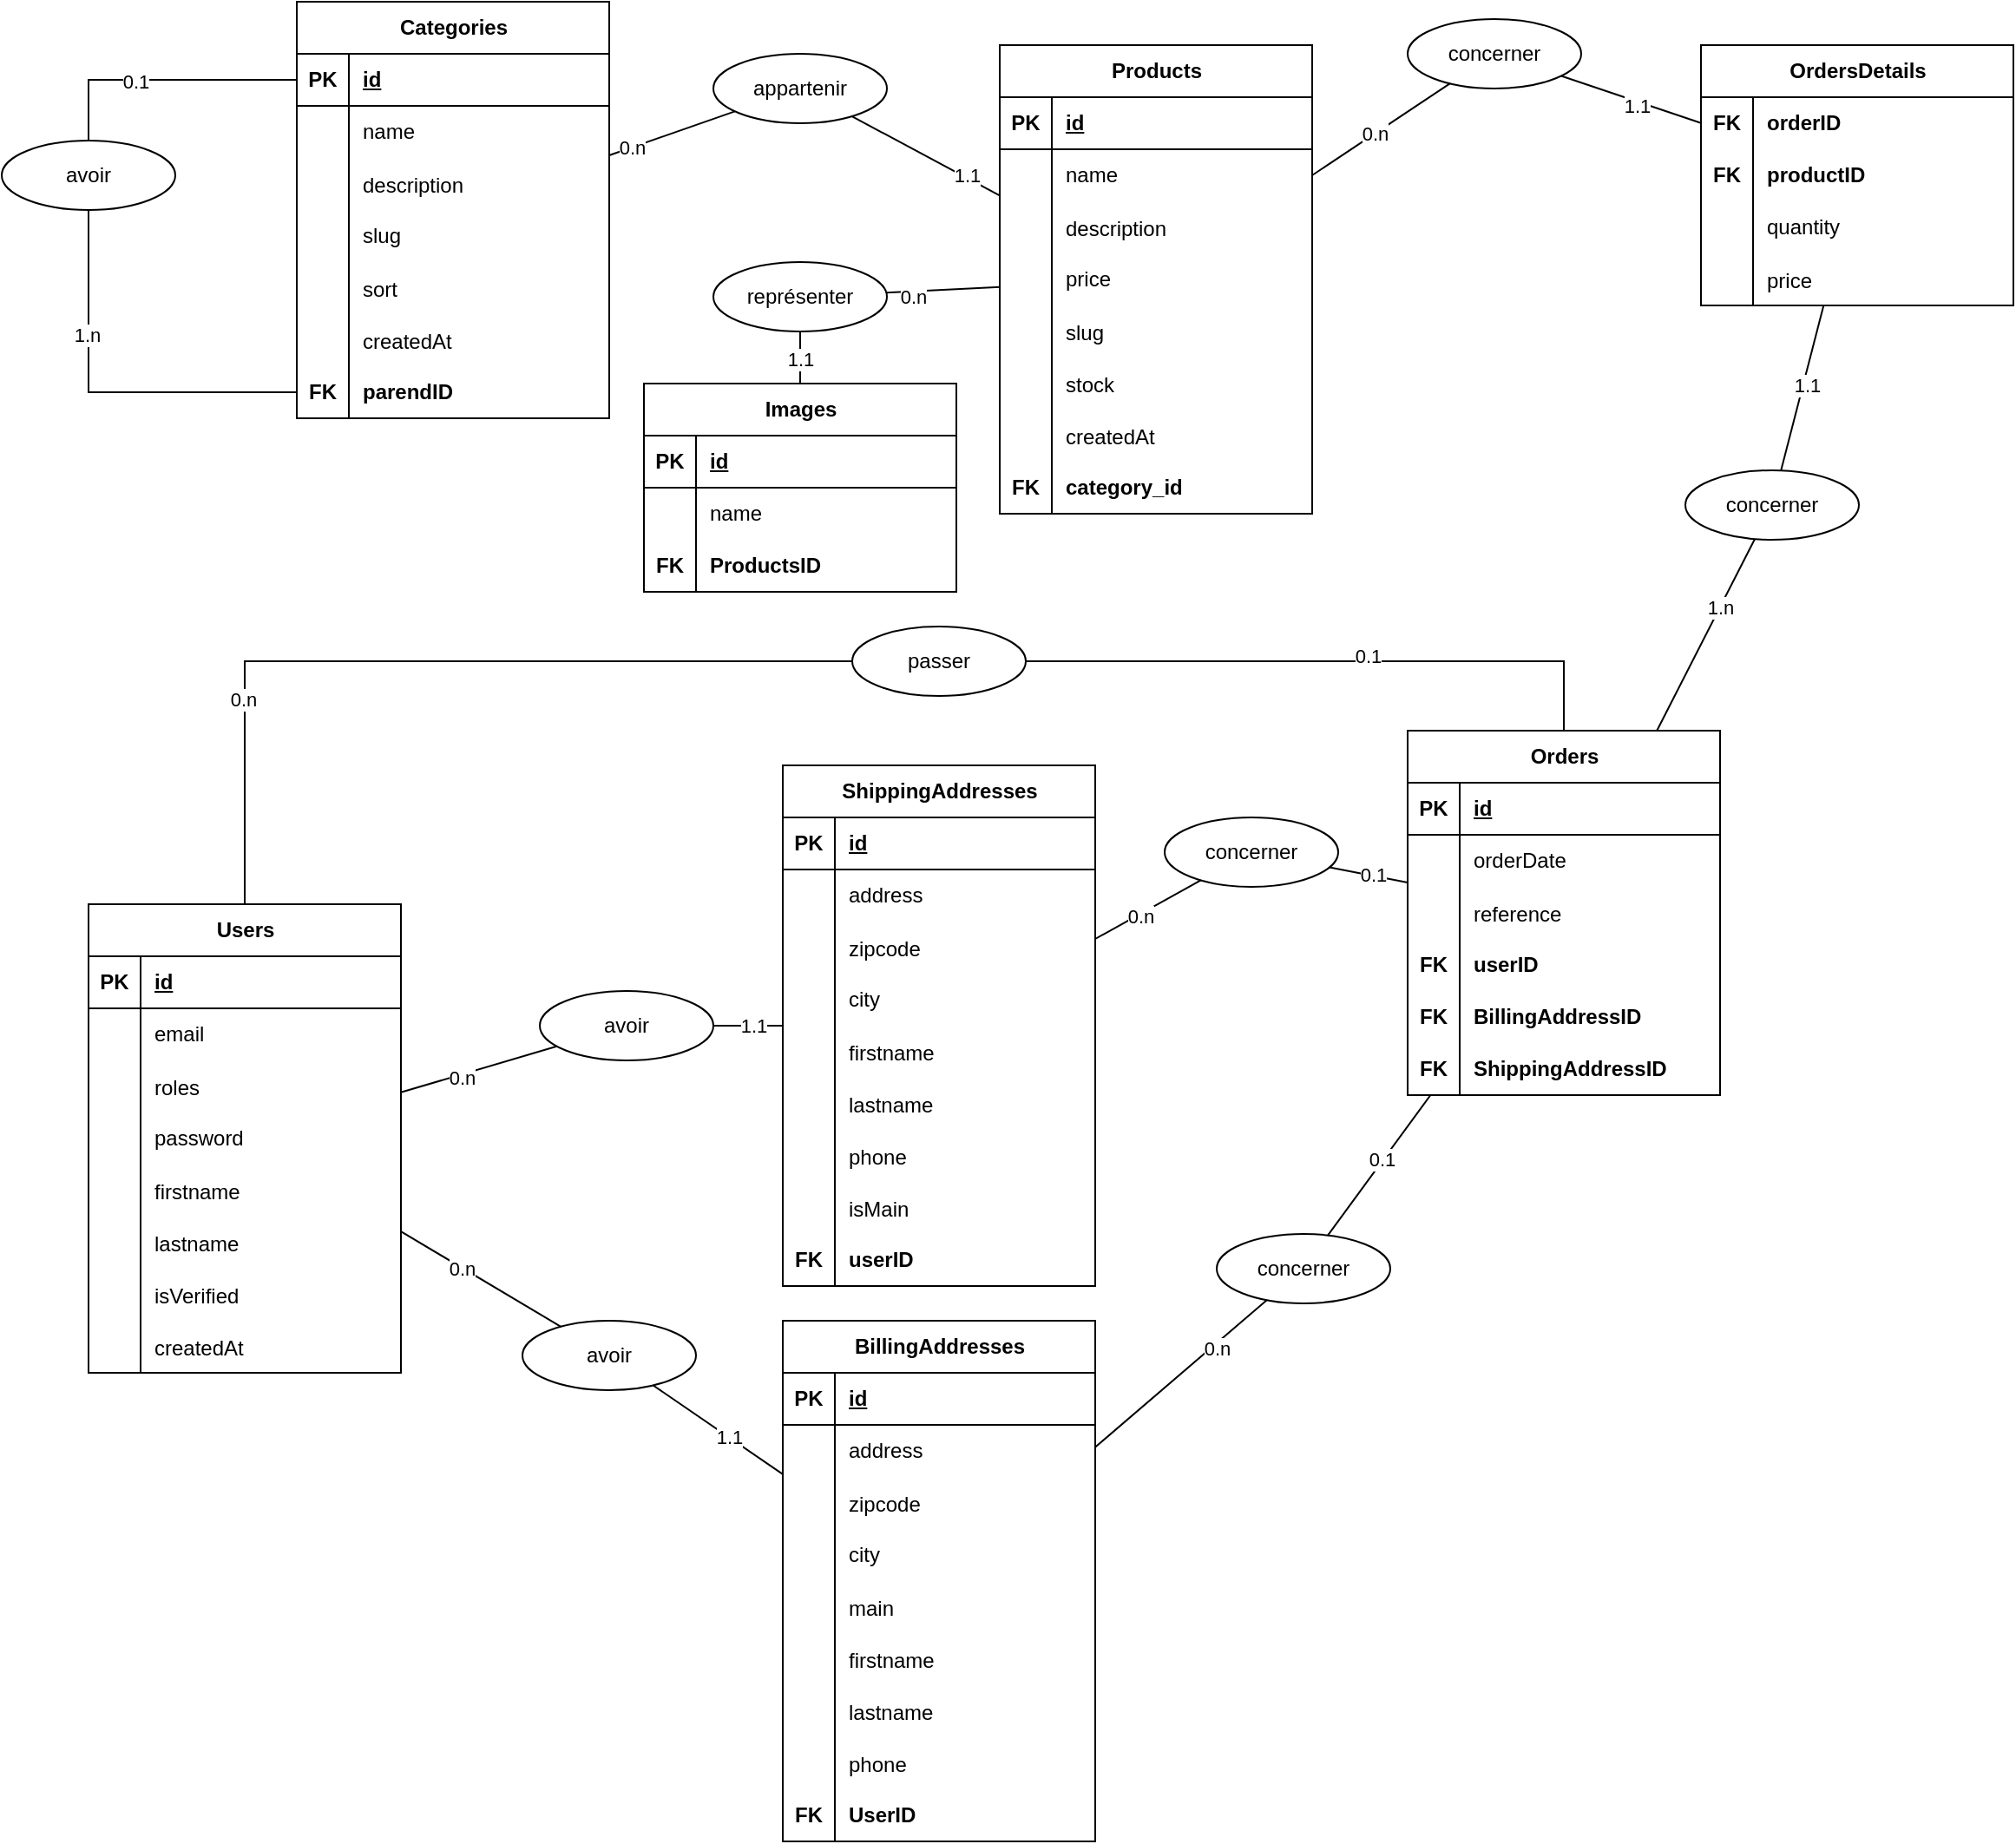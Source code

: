 <mxfile version="24.2.1" type="device">
  <diagram name="Page-1" id="yQ-A1sNJ0mCgcWRP4TwM">
    <mxGraphModel dx="1687" dy="887" grid="1" gridSize="10" guides="1" tooltips="1" connect="1" arrows="1" fold="1" page="1" pageScale="1" pageWidth="1169" pageHeight="1654" math="0" shadow="0">
      <root>
        <mxCell id="0" />
        <mxCell id="1" parent="0" />
        <mxCell id="I9Z-uemRgD3bkdxA7AZo-6" value="appartenir" style="ellipse;whiteSpace=wrap;html=1;align=center;" parent="1" vertex="1">
          <mxGeometry x="420" y="50" width="100" height="40" as="geometry" />
        </mxCell>
        <mxCell id="I9Z-uemRgD3bkdxA7AZo-7" value="Products" style="shape=table;startSize=30;container=1;collapsible=1;childLayout=tableLayout;fixedRows=1;rowLines=0;fontStyle=1;align=center;resizeLast=1;html=1;points=[[0,0,0,0,0],[0,0.25,0,0,0],[0,0.5,0,0,0],[0,0.75,0,0,0],[0,1,0,0,0],[0.25,0,0,0,0],[0.25,1,0,0,0],[0.5,0,0,0,0],[0.5,1,0,0,0],[0.75,0,0,0,0],[0.75,1,0,0,0],[1,0,0,0,0],[1,0.25,0,0,0],[1,0.5,0,0,0],[1,0.75,0,0,0],[1,1,0,0,0]];" parent="1" vertex="1">
          <mxGeometry x="585" y="45" width="180" height="270" as="geometry" />
        </mxCell>
        <mxCell id="I9Z-uemRgD3bkdxA7AZo-8" value="" style="shape=tableRow;horizontal=0;startSize=0;swimlaneHead=0;swimlaneBody=0;fillColor=none;collapsible=0;dropTarget=0;points=[[0,0.5],[1,0.5]];portConstraint=eastwest;top=0;left=0;right=0;bottom=1;" parent="I9Z-uemRgD3bkdxA7AZo-7" vertex="1">
          <mxGeometry y="30" width="180" height="30" as="geometry" />
        </mxCell>
        <mxCell id="I9Z-uemRgD3bkdxA7AZo-9" value="PK" style="shape=partialRectangle;connectable=0;fillColor=none;top=0;left=0;bottom=0;right=0;fontStyle=1;overflow=hidden;whiteSpace=wrap;html=1;" parent="I9Z-uemRgD3bkdxA7AZo-8" vertex="1">
          <mxGeometry width="30" height="30" as="geometry">
            <mxRectangle width="30" height="30" as="alternateBounds" />
          </mxGeometry>
        </mxCell>
        <mxCell id="I9Z-uemRgD3bkdxA7AZo-10" value="id" style="shape=partialRectangle;connectable=0;fillColor=none;top=0;left=0;bottom=0;right=0;align=left;spacingLeft=6;fontStyle=5;overflow=hidden;whiteSpace=wrap;html=1;" parent="I9Z-uemRgD3bkdxA7AZo-8" vertex="1">
          <mxGeometry x="30" width="150" height="30" as="geometry">
            <mxRectangle width="150" height="30" as="alternateBounds" />
          </mxGeometry>
        </mxCell>
        <mxCell id="I9Z-uemRgD3bkdxA7AZo-11" value="" style="shape=tableRow;horizontal=0;startSize=0;swimlaneHead=0;swimlaneBody=0;fillColor=none;collapsible=0;dropTarget=0;points=[[0,0.5],[1,0.5]];portConstraint=eastwest;top=0;left=0;right=0;bottom=0;" parent="I9Z-uemRgD3bkdxA7AZo-7" vertex="1">
          <mxGeometry y="60" width="180" height="30" as="geometry" />
        </mxCell>
        <mxCell id="I9Z-uemRgD3bkdxA7AZo-12" value="" style="shape=partialRectangle;connectable=0;fillColor=none;top=0;left=0;bottom=0;right=0;editable=1;overflow=hidden;whiteSpace=wrap;html=1;" parent="I9Z-uemRgD3bkdxA7AZo-11" vertex="1">
          <mxGeometry width="30" height="30" as="geometry">
            <mxRectangle width="30" height="30" as="alternateBounds" />
          </mxGeometry>
        </mxCell>
        <mxCell id="I9Z-uemRgD3bkdxA7AZo-13" value="name" style="shape=partialRectangle;connectable=0;fillColor=none;top=0;left=0;bottom=0;right=0;align=left;spacingLeft=6;overflow=hidden;whiteSpace=wrap;html=1;" parent="I9Z-uemRgD3bkdxA7AZo-11" vertex="1">
          <mxGeometry x="30" width="150" height="30" as="geometry">
            <mxRectangle width="150" height="30" as="alternateBounds" />
          </mxGeometry>
        </mxCell>
        <mxCell id="I9Z-uemRgD3bkdxA7AZo-104" value="" style="shape=tableRow;horizontal=0;startSize=0;swimlaneHead=0;swimlaneBody=0;fillColor=none;collapsible=0;dropTarget=0;points=[[0,0.5],[1,0.5]];portConstraint=eastwest;top=0;left=0;right=0;bottom=0;" parent="I9Z-uemRgD3bkdxA7AZo-7" vertex="1">
          <mxGeometry y="90" width="180" height="30" as="geometry" />
        </mxCell>
        <mxCell id="I9Z-uemRgD3bkdxA7AZo-105" value="" style="shape=partialRectangle;connectable=0;fillColor=none;top=0;left=0;bottom=0;right=0;editable=1;overflow=hidden;" parent="I9Z-uemRgD3bkdxA7AZo-104" vertex="1">
          <mxGeometry width="30" height="30" as="geometry">
            <mxRectangle width="30" height="30" as="alternateBounds" />
          </mxGeometry>
        </mxCell>
        <mxCell id="I9Z-uemRgD3bkdxA7AZo-106" value="description" style="shape=partialRectangle;connectable=0;fillColor=none;top=0;left=0;bottom=0;right=0;align=left;spacingLeft=6;overflow=hidden;" parent="I9Z-uemRgD3bkdxA7AZo-104" vertex="1">
          <mxGeometry x="30" width="150" height="30" as="geometry">
            <mxRectangle width="150" height="30" as="alternateBounds" />
          </mxGeometry>
        </mxCell>
        <mxCell id="I9Z-uemRgD3bkdxA7AZo-14" value="" style="shape=tableRow;horizontal=0;startSize=0;swimlaneHead=0;swimlaneBody=0;fillColor=none;collapsible=0;dropTarget=0;points=[[0,0.5],[1,0.5]];portConstraint=eastwest;top=0;left=0;right=0;bottom=0;" parent="I9Z-uemRgD3bkdxA7AZo-7" vertex="1">
          <mxGeometry y="120" width="180" height="30" as="geometry" />
        </mxCell>
        <mxCell id="I9Z-uemRgD3bkdxA7AZo-15" value="" style="shape=partialRectangle;connectable=0;fillColor=none;top=0;left=0;bottom=0;right=0;editable=1;overflow=hidden;whiteSpace=wrap;html=1;" parent="I9Z-uemRgD3bkdxA7AZo-14" vertex="1">
          <mxGeometry width="30" height="30" as="geometry">
            <mxRectangle width="30" height="30" as="alternateBounds" />
          </mxGeometry>
        </mxCell>
        <mxCell id="I9Z-uemRgD3bkdxA7AZo-16" value="price" style="shape=partialRectangle;connectable=0;fillColor=none;top=0;left=0;bottom=0;right=0;align=left;spacingLeft=6;overflow=hidden;whiteSpace=wrap;html=1;" parent="I9Z-uemRgD3bkdxA7AZo-14" vertex="1">
          <mxGeometry x="30" width="150" height="30" as="geometry">
            <mxRectangle width="150" height="30" as="alternateBounds" />
          </mxGeometry>
        </mxCell>
        <mxCell id="I9Z-uemRgD3bkdxA7AZo-110" value="" style="shape=tableRow;horizontal=0;startSize=0;swimlaneHead=0;swimlaneBody=0;fillColor=none;collapsible=0;dropTarget=0;points=[[0,0.5],[1,0.5]];portConstraint=eastwest;top=0;left=0;right=0;bottom=0;" parent="I9Z-uemRgD3bkdxA7AZo-7" vertex="1">
          <mxGeometry y="150" width="180" height="30" as="geometry" />
        </mxCell>
        <mxCell id="I9Z-uemRgD3bkdxA7AZo-111" value="" style="shape=partialRectangle;connectable=0;fillColor=none;top=0;left=0;bottom=0;right=0;editable=1;overflow=hidden;" parent="I9Z-uemRgD3bkdxA7AZo-110" vertex="1">
          <mxGeometry width="30" height="30" as="geometry">
            <mxRectangle width="30" height="30" as="alternateBounds" />
          </mxGeometry>
        </mxCell>
        <mxCell id="I9Z-uemRgD3bkdxA7AZo-112" value="slug" style="shape=partialRectangle;connectable=0;fillColor=none;top=0;left=0;bottom=0;right=0;align=left;spacingLeft=6;overflow=hidden;" parent="I9Z-uemRgD3bkdxA7AZo-110" vertex="1">
          <mxGeometry x="30" width="150" height="30" as="geometry">
            <mxRectangle width="150" height="30" as="alternateBounds" />
          </mxGeometry>
        </mxCell>
        <mxCell id="I9Z-uemRgD3bkdxA7AZo-107" value="" style="shape=tableRow;horizontal=0;startSize=0;swimlaneHead=0;swimlaneBody=0;fillColor=none;collapsible=0;dropTarget=0;points=[[0,0.5],[1,0.5]];portConstraint=eastwest;top=0;left=0;right=0;bottom=0;" parent="I9Z-uemRgD3bkdxA7AZo-7" vertex="1">
          <mxGeometry y="180" width="180" height="30" as="geometry" />
        </mxCell>
        <mxCell id="I9Z-uemRgD3bkdxA7AZo-108" value="" style="shape=partialRectangle;connectable=0;fillColor=none;top=0;left=0;bottom=0;right=0;editable=1;overflow=hidden;" parent="I9Z-uemRgD3bkdxA7AZo-107" vertex="1">
          <mxGeometry width="30" height="30" as="geometry">
            <mxRectangle width="30" height="30" as="alternateBounds" />
          </mxGeometry>
        </mxCell>
        <mxCell id="I9Z-uemRgD3bkdxA7AZo-109" value="stock" style="shape=partialRectangle;connectable=0;fillColor=none;top=0;left=0;bottom=0;right=0;align=left;spacingLeft=6;overflow=hidden;" parent="I9Z-uemRgD3bkdxA7AZo-107" vertex="1">
          <mxGeometry x="30" width="150" height="30" as="geometry">
            <mxRectangle width="150" height="30" as="alternateBounds" />
          </mxGeometry>
        </mxCell>
        <mxCell id="I9Z-uemRgD3bkdxA7AZo-132" value="" style="shape=tableRow;horizontal=0;startSize=0;swimlaneHead=0;swimlaneBody=0;fillColor=none;collapsible=0;dropTarget=0;points=[[0,0.5],[1,0.5]];portConstraint=eastwest;top=0;left=0;right=0;bottom=0;" parent="I9Z-uemRgD3bkdxA7AZo-7" vertex="1">
          <mxGeometry y="210" width="180" height="30" as="geometry" />
        </mxCell>
        <mxCell id="I9Z-uemRgD3bkdxA7AZo-133" value="" style="shape=partialRectangle;connectable=0;fillColor=none;top=0;left=0;bottom=0;right=0;editable=1;overflow=hidden;" parent="I9Z-uemRgD3bkdxA7AZo-132" vertex="1">
          <mxGeometry width="30" height="30" as="geometry">
            <mxRectangle width="30" height="30" as="alternateBounds" />
          </mxGeometry>
        </mxCell>
        <mxCell id="I9Z-uemRgD3bkdxA7AZo-134" value="createdAt" style="shape=partialRectangle;connectable=0;fillColor=none;top=0;left=0;bottom=0;right=0;align=left;spacingLeft=6;overflow=hidden;" parent="I9Z-uemRgD3bkdxA7AZo-132" vertex="1">
          <mxGeometry x="30" width="150" height="30" as="geometry">
            <mxRectangle width="150" height="30" as="alternateBounds" />
          </mxGeometry>
        </mxCell>
        <mxCell id="I9Z-uemRgD3bkdxA7AZo-141" value="" style="shape=tableRow;horizontal=0;startSize=0;swimlaneHead=0;swimlaneBody=0;fillColor=none;collapsible=0;dropTarget=0;points=[[0,0.5],[1,0.5]];portConstraint=eastwest;top=0;left=0;right=0;bottom=0;fontStyle=1" parent="I9Z-uemRgD3bkdxA7AZo-7" vertex="1">
          <mxGeometry y="240" width="180" height="30" as="geometry" />
        </mxCell>
        <mxCell id="I9Z-uemRgD3bkdxA7AZo-142" value="&lt;b&gt;FK&lt;/b&gt;" style="shape=partialRectangle;connectable=0;fillColor=none;top=0;left=0;bottom=0;right=0;fontStyle=0;overflow=hidden;whiteSpace=wrap;html=1;" parent="I9Z-uemRgD3bkdxA7AZo-141" vertex="1">
          <mxGeometry width="30" height="30" as="geometry">
            <mxRectangle width="30" height="30" as="alternateBounds" />
          </mxGeometry>
        </mxCell>
        <mxCell id="I9Z-uemRgD3bkdxA7AZo-143" value="&lt;b&gt;category_id&lt;/b&gt;" style="shape=partialRectangle;connectable=0;fillColor=none;top=0;left=0;bottom=0;right=0;align=left;spacingLeft=6;fontStyle=0;overflow=hidden;whiteSpace=wrap;html=1;" parent="I9Z-uemRgD3bkdxA7AZo-141" vertex="1">
          <mxGeometry x="30" width="150" height="30" as="geometry">
            <mxRectangle width="150" height="30" as="alternateBounds" />
          </mxGeometry>
        </mxCell>
        <mxCell id="I9Z-uemRgD3bkdxA7AZo-113" value="Categories" style="shape=table;startSize=30;container=1;collapsible=1;childLayout=tableLayout;fixedRows=1;rowLines=0;fontStyle=1;align=center;resizeLast=1;html=1;points=[[0,0,0,0,0],[0,0.25,0,0,0],[0,0.5,0,0,0],[0,0.75,0,0,0],[0,1,0,0,0],[0.25,0,0,0,0],[0.25,1,0,0,0],[0.5,0,0,0,0],[0.5,1,0,0,0],[0.75,0,0,0,0],[0.75,1,0,0,0],[1,0,0,0,0],[1,0.25,0,0,0],[1,0.5,0,0,0],[1,0.75,0,0,0],[1,1,0,0,0]];" parent="1" vertex="1">
          <mxGeometry x="180" y="20" width="180" height="240" as="geometry" />
        </mxCell>
        <mxCell id="I9Z-uemRgD3bkdxA7AZo-114" value="" style="shape=tableRow;horizontal=0;startSize=0;swimlaneHead=0;swimlaneBody=0;fillColor=none;collapsible=0;dropTarget=0;points=[[0,0.5],[1,0.5]];portConstraint=eastwest;top=0;left=0;right=0;bottom=1;" parent="I9Z-uemRgD3bkdxA7AZo-113" vertex="1">
          <mxGeometry y="30" width="180" height="30" as="geometry" />
        </mxCell>
        <mxCell id="I9Z-uemRgD3bkdxA7AZo-115" value="PK" style="shape=partialRectangle;connectable=0;fillColor=none;top=0;left=0;bottom=0;right=0;fontStyle=1;overflow=hidden;whiteSpace=wrap;html=1;" parent="I9Z-uemRgD3bkdxA7AZo-114" vertex="1">
          <mxGeometry width="30" height="30" as="geometry">
            <mxRectangle width="30" height="30" as="alternateBounds" />
          </mxGeometry>
        </mxCell>
        <mxCell id="I9Z-uemRgD3bkdxA7AZo-116" value="id" style="shape=partialRectangle;connectable=0;fillColor=none;top=0;left=0;bottom=0;right=0;align=left;spacingLeft=6;fontStyle=5;overflow=hidden;whiteSpace=wrap;html=1;" parent="I9Z-uemRgD3bkdxA7AZo-114" vertex="1">
          <mxGeometry x="30" width="150" height="30" as="geometry">
            <mxRectangle width="150" height="30" as="alternateBounds" />
          </mxGeometry>
        </mxCell>
        <mxCell id="I9Z-uemRgD3bkdxA7AZo-117" value="" style="shape=tableRow;horizontal=0;startSize=0;swimlaneHead=0;swimlaneBody=0;fillColor=none;collapsible=0;dropTarget=0;points=[[0,0.5],[1,0.5]];portConstraint=eastwest;top=0;left=0;right=0;bottom=0;" parent="I9Z-uemRgD3bkdxA7AZo-113" vertex="1">
          <mxGeometry y="60" width="180" height="30" as="geometry" />
        </mxCell>
        <mxCell id="I9Z-uemRgD3bkdxA7AZo-118" value="" style="shape=partialRectangle;connectable=0;fillColor=none;top=0;left=0;bottom=0;right=0;editable=1;overflow=hidden;whiteSpace=wrap;html=1;" parent="I9Z-uemRgD3bkdxA7AZo-117" vertex="1">
          <mxGeometry width="30" height="30" as="geometry">
            <mxRectangle width="30" height="30" as="alternateBounds" />
          </mxGeometry>
        </mxCell>
        <mxCell id="I9Z-uemRgD3bkdxA7AZo-119" value="name" style="shape=partialRectangle;connectable=0;fillColor=none;top=0;left=0;bottom=0;right=0;align=left;spacingLeft=6;overflow=hidden;whiteSpace=wrap;html=1;" parent="I9Z-uemRgD3bkdxA7AZo-117" vertex="1">
          <mxGeometry x="30" width="150" height="30" as="geometry">
            <mxRectangle width="150" height="30" as="alternateBounds" />
          </mxGeometry>
        </mxCell>
        <mxCell id="I9Z-uemRgD3bkdxA7AZo-120" value="" style="shape=tableRow;horizontal=0;startSize=0;swimlaneHead=0;swimlaneBody=0;fillColor=none;collapsible=0;dropTarget=0;points=[[0,0.5],[1,0.5]];portConstraint=eastwest;top=0;left=0;right=0;bottom=0;" parent="I9Z-uemRgD3bkdxA7AZo-113" vertex="1">
          <mxGeometry y="90" width="180" height="30" as="geometry" />
        </mxCell>
        <mxCell id="I9Z-uemRgD3bkdxA7AZo-121" value="" style="shape=partialRectangle;connectable=0;fillColor=none;top=0;left=0;bottom=0;right=0;editable=1;overflow=hidden;" parent="I9Z-uemRgD3bkdxA7AZo-120" vertex="1">
          <mxGeometry width="30" height="30" as="geometry">
            <mxRectangle width="30" height="30" as="alternateBounds" />
          </mxGeometry>
        </mxCell>
        <mxCell id="I9Z-uemRgD3bkdxA7AZo-122" value="description" style="shape=partialRectangle;connectable=0;fillColor=none;top=0;left=0;bottom=0;right=0;align=left;spacingLeft=6;overflow=hidden;" parent="I9Z-uemRgD3bkdxA7AZo-120" vertex="1">
          <mxGeometry x="30" width="150" height="30" as="geometry">
            <mxRectangle width="150" height="30" as="alternateBounds" />
          </mxGeometry>
        </mxCell>
        <mxCell id="I9Z-uemRgD3bkdxA7AZo-123" value="" style="shape=tableRow;horizontal=0;startSize=0;swimlaneHead=0;swimlaneBody=0;fillColor=none;collapsible=0;dropTarget=0;points=[[0,0.5],[1,0.5]];portConstraint=eastwest;top=0;left=0;right=0;bottom=0;" parent="I9Z-uemRgD3bkdxA7AZo-113" vertex="1">
          <mxGeometry y="120" width="180" height="30" as="geometry" />
        </mxCell>
        <mxCell id="I9Z-uemRgD3bkdxA7AZo-124" value="" style="shape=partialRectangle;connectable=0;fillColor=none;top=0;left=0;bottom=0;right=0;editable=1;overflow=hidden;whiteSpace=wrap;html=1;" parent="I9Z-uemRgD3bkdxA7AZo-123" vertex="1">
          <mxGeometry width="30" height="30" as="geometry">
            <mxRectangle width="30" height="30" as="alternateBounds" />
          </mxGeometry>
        </mxCell>
        <mxCell id="I9Z-uemRgD3bkdxA7AZo-125" value="slug" style="shape=partialRectangle;connectable=0;fillColor=none;top=0;left=0;bottom=0;right=0;align=left;spacingLeft=6;overflow=hidden;whiteSpace=wrap;html=1;" parent="I9Z-uemRgD3bkdxA7AZo-123" vertex="1">
          <mxGeometry x="30" width="150" height="30" as="geometry">
            <mxRectangle width="150" height="30" as="alternateBounds" />
          </mxGeometry>
        </mxCell>
        <mxCell id="I9Z-uemRgD3bkdxA7AZo-126" value="" style="shape=tableRow;horizontal=0;startSize=0;swimlaneHead=0;swimlaneBody=0;fillColor=none;collapsible=0;dropTarget=0;points=[[0,0.5],[1,0.5]];portConstraint=eastwest;top=0;left=0;right=0;bottom=0;" parent="I9Z-uemRgD3bkdxA7AZo-113" vertex="1">
          <mxGeometry y="150" width="180" height="30" as="geometry" />
        </mxCell>
        <mxCell id="I9Z-uemRgD3bkdxA7AZo-127" value="" style="shape=partialRectangle;connectable=0;fillColor=none;top=0;left=0;bottom=0;right=0;editable=1;overflow=hidden;" parent="I9Z-uemRgD3bkdxA7AZo-126" vertex="1">
          <mxGeometry width="30" height="30" as="geometry">
            <mxRectangle width="30" height="30" as="alternateBounds" />
          </mxGeometry>
        </mxCell>
        <mxCell id="I9Z-uemRgD3bkdxA7AZo-128" value="sort" style="shape=partialRectangle;connectable=0;fillColor=none;top=0;left=0;bottom=0;right=0;align=left;spacingLeft=6;overflow=hidden;" parent="I9Z-uemRgD3bkdxA7AZo-126" vertex="1">
          <mxGeometry x="30" width="150" height="30" as="geometry">
            <mxRectangle width="150" height="30" as="alternateBounds" />
          </mxGeometry>
        </mxCell>
        <mxCell id="I9Z-uemRgD3bkdxA7AZo-129" value="" style="shape=tableRow;horizontal=0;startSize=0;swimlaneHead=0;swimlaneBody=0;fillColor=none;collapsible=0;dropTarget=0;points=[[0,0.5],[1,0.5]];portConstraint=eastwest;top=0;left=0;right=0;bottom=0;" parent="I9Z-uemRgD3bkdxA7AZo-113" vertex="1">
          <mxGeometry y="180" width="180" height="30" as="geometry" />
        </mxCell>
        <mxCell id="I9Z-uemRgD3bkdxA7AZo-130" value="" style="shape=partialRectangle;connectable=0;fillColor=none;top=0;left=0;bottom=0;right=0;editable=1;overflow=hidden;" parent="I9Z-uemRgD3bkdxA7AZo-129" vertex="1">
          <mxGeometry width="30" height="30" as="geometry">
            <mxRectangle width="30" height="30" as="alternateBounds" />
          </mxGeometry>
        </mxCell>
        <mxCell id="I9Z-uemRgD3bkdxA7AZo-131" value="createdAt" style="shape=partialRectangle;connectable=0;fillColor=none;top=0;left=0;bottom=0;right=0;align=left;spacingLeft=6;overflow=hidden;" parent="I9Z-uemRgD3bkdxA7AZo-129" vertex="1">
          <mxGeometry x="30" width="150" height="30" as="geometry">
            <mxRectangle width="150" height="30" as="alternateBounds" />
          </mxGeometry>
        </mxCell>
        <mxCell id="mm3NgH3KT5-lIMG-fsJI-99" value="" style="shape=tableRow;horizontal=0;startSize=0;swimlaneHead=0;swimlaneBody=0;fillColor=none;collapsible=0;dropTarget=0;points=[[0,0.5],[1,0.5]];portConstraint=eastwest;top=0;left=0;right=0;bottom=0;" vertex="1" parent="I9Z-uemRgD3bkdxA7AZo-113">
          <mxGeometry y="210" width="180" height="30" as="geometry" />
        </mxCell>
        <mxCell id="mm3NgH3KT5-lIMG-fsJI-100" value="&lt;b&gt;FK&lt;/b&gt;" style="shape=partialRectangle;connectable=0;fillColor=none;top=0;left=0;bottom=0;right=0;fontStyle=0;overflow=hidden;whiteSpace=wrap;html=1;" vertex="1" parent="mm3NgH3KT5-lIMG-fsJI-99">
          <mxGeometry width="30" height="30" as="geometry">
            <mxRectangle width="30" height="30" as="alternateBounds" />
          </mxGeometry>
        </mxCell>
        <mxCell id="mm3NgH3KT5-lIMG-fsJI-101" value="&lt;b&gt;parendID&lt;/b&gt;" style="shape=partialRectangle;connectable=0;fillColor=none;top=0;left=0;bottom=0;right=0;align=left;spacingLeft=6;fontStyle=0;overflow=hidden;whiteSpace=wrap;html=1;" vertex="1" parent="mm3NgH3KT5-lIMG-fsJI-99">
          <mxGeometry x="30" width="150" height="30" as="geometry">
            <mxRectangle width="150" height="30" as="alternateBounds" />
          </mxGeometry>
        </mxCell>
        <mxCell id="I9Z-uemRgD3bkdxA7AZo-137" value="" style="endArrow=none;html=1;rounded=0;" parent="1" source="I9Z-uemRgD3bkdxA7AZo-6" target="I9Z-uemRgD3bkdxA7AZo-113" edge="1">
          <mxGeometry relative="1" as="geometry">
            <mxPoint x="460" y="330" as="sourcePoint" />
            <mxPoint x="620" y="330" as="targetPoint" />
          </mxGeometry>
        </mxCell>
        <mxCell id="I9Z-uemRgD3bkdxA7AZo-138" value="0.n" style="edgeLabel;html=1;align=center;verticalAlign=middle;resizable=0;points=[];" parent="I9Z-uemRgD3bkdxA7AZo-137" vertex="1" connectable="0">
          <mxGeometry x="0.65" relative="1" as="geometry">
            <mxPoint as="offset" />
          </mxGeometry>
        </mxCell>
        <mxCell id="I9Z-uemRgD3bkdxA7AZo-139" value="" style="endArrow=none;html=1;rounded=0;" parent="1" source="I9Z-uemRgD3bkdxA7AZo-7" target="I9Z-uemRgD3bkdxA7AZo-6" edge="1">
          <mxGeometry relative="1" as="geometry">
            <mxPoint x="440" y="290" as="sourcePoint" />
            <mxPoint x="510" y="230" as="targetPoint" />
          </mxGeometry>
        </mxCell>
        <mxCell id="I9Z-uemRgD3bkdxA7AZo-140" value="1.1" style="edgeLabel;html=1;align=center;verticalAlign=middle;resizable=0;points=[];" parent="I9Z-uemRgD3bkdxA7AZo-139" vertex="1" connectable="0">
          <mxGeometry x="-0.524" y="-1" relative="1" as="geometry">
            <mxPoint x="1" as="offset" />
          </mxGeometry>
        </mxCell>
        <mxCell id="mm3NgH3KT5-lIMG-fsJI-1" value="Images" style="shape=table;startSize=30;container=1;collapsible=1;childLayout=tableLayout;fixedRows=1;rowLines=0;fontStyle=1;align=center;resizeLast=1;html=1;points=[[0,0,0,0,0],[0,0.25,0,0,0],[0,0.5,0,0,0],[0,0.75,0,0,0],[0,1,0,0,0],[0.25,0,0,0,0],[0.25,1,0,0,0],[0.5,0,0,0,0],[0.5,1,0,0,0],[0.75,0,0,0,0],[0.75,1,0,0,0],[1,0,0,0,0],[1,0.25,0,0,0],[1,0.5,0,0,0],[1,0.75,0,0,0],[1,1,0,0,0]];" vertex="1" parent="1">
          <mxGeometry x="380" y="240" width="180" height="120" as="geometry" />
        </mxCell>
        <mxCell id="mm3NgH3KT5-lIMG-fsJI-2" value="" style="shape=tableRow;horizontal=0;startSize=0;swimlaneHead=0;swimlaneBody=0;fillColor=none;collapsible=0;dropTarget=0;points=[[0,0.5],[1,0.5]];portConstraint=eastwest;top=0;left=0;right=0;bottom=1;" vertex="1" parent="mm3NgH3KT5-lIMG-fsJI-1">
          <mxGeometry y="30" width="180" height="30" as="geometry" />
        </mxCell>
        <mxCell id="mm3NgH3KT5-lIMG-fsJI-3" value="PK" style="shape=partialRectangle;connectable=0;fillColor=none;top=0;left=0;bottom=0;right=0;fontStyle=1;overflow=hidden;whiteSpace=wrap;html=1;" vertex="1" parent="mm3NgH3KT5-lIMG-fsJI-2">
          <mxGeometry width="30" height="30" as="geometry">
            <mxRectangle width="30" height="30" as="alternateBounds" />
          </mxGeometry>
        </mxCell>
        <mxCell id="mm3NgH3KT5-lIMG-fsJI-4" value="id" style="shape=partialRectangle;connectable=0;fillColor=none;top=0;left=0;bottom=0;right=0;align=left;spacingLeft=6;fontStyle=5;overflow=hidden;whiteSpace=wrap;html=1;" vertex="1" parent="mm3NgH3KT5-lIMG-fsJI-2">
          <mxGeometry x="30" width="150" height="30" as="geometry">
            <mxRectangle width="150" height="30" as="alternateBounds" />
          </mxGeometry>
        </mxCell>
        <mxCell id="mm3NgH3KT5-lIMG-fsJI-5" value="" style="shape=tableRow;horizontal=0;startSize=0;swimlaneHead=0;swimlaneBody=0;fillColor=none;collapsible=0;dropTarget=0;points=[[0,0.5],[1,0.5]];portConstraint=eastwest;top=0;left=0;right=0;bottom=0;" vertex="1" parent="mm3NgH3KT5-lIMG-fsJI-1">
          <mxGeometry y="60" width="180" height="30" as="geometry" />
        </mxCell>
        <mxCell id="mm3NgH3KT5-lIMG-fsJI-6" value="" style="shape=partialRectangle;connectable=0;fillColor=none;top=0;left=0;bottom=0;right=0;editable=1;overflow=hidden;whiteSpace=wrap;html=1;" vertex="1" parent="mm3NgH3KT5-lIMG-fsJI-5">
          <mxGeometry width="30" height="30" as="geometry">
            <mxRectangle width="30" height="30" as="alternateBounds" />
          </mxGeometry>
        </mxCell>
        <mxCell id="mm3NgH3KT5-lIMG-fsJI-7" value="name" style="shape=partialRectangle;connectable=0;fillColor=none;top=0;left=0;bottom=0;right=0;align=left;spacingLeft=6;overflow=hidden;whiteSpace=wrap;html=1;" vertex="1" parent="mm3NgH3KT5-lIMG-fsJI-5">
          <mxGeometry x="30" width="150" height="30" as="geometry">
            <mxRectangle width="150" height="30" as="alternateBounds" />
          </mxGeometry>
        </mxCell>
        <mxCell id="mm3NgH3KT5-lIMG-fsJI-252" value="" style="shape=tableRow;horizontal=0;startSize=0;swimlaneHead=0;swimlaneBody=0;fillColor=none;collapsible=0;dropTarget=0;points=[[0,0.5],[1,0.5]];portConstraint=eastwest;top=0;left=0;right=0;bottom=0;" vertex="1" parent="mm3NgH3KT5-lIMG-fsJI-1">
          <mxGeometry y="90" width="180" height="30" as="geometry" />
        </mxCell>
        <mxCell id="mm3NgH3KT5-lIMG-fsJI-253" value="&lt;b&gt;FK&lt;/b&gt;" style="shape=partialRectangle;connectable=0;fillColor=none;top=0;left=0;bottom=0;right=0;fontStyle=0;overflow=hidden;whiteSpace=wrap;html=1;" vertex="1" parent="mm3NgH3KT5-lIMG-fsJI-252">
          <mxGeometry width="30" height="30" as="geometry">
            <mxRectangle width="30" height="30" as="alternateBounds" />
          </mxGeometry>
        </mxCell>
        <mxCell id="mm3NgH3KT5-lIMG-fsJI-254" value="&lt;b&gt;ProductsID&lt;/b&gt;" style="shape=partialRectangle;connectable=0;fillColor=none;top=0;left=0;bottom=0;right=0;align=left;spacingLeft=6;fontStyle=0;overflow=hidden;whiteSpace=wrap;html=1;" vertex="1" parent="mm3NgH3KT5-lIMG-fsJI-252">
          <mxGeometry x="30" width="150" height="30" as="geometry">
            <mxRectangle width="150" height="30" as="alternateBounds" />
          </mxGeometry>
        </mxCell>
        <mxCell id="mm3NgH3KT5-lIMG-fsJI-20" value="représenter" style="ellipse;whiteSpace=wrap;html=1;align=center;" vertex="1" parent="1">
          <mxGeometry x="420" y="170" width="100" height="40" as="geometry" />
        </mxCell>
        <mxCell id="mm3NgH3KT5-lIMG-fsJI-21" value="" style="endArrow=none;html=1;rounded=0;" edge="1" parent="1" source="mm3NgH3KT5-lIMG-fsJI-20" target="I9Z-uemRgD3bkdxA7AZo-7">
          <mxGeometry relative="1" as="geometry">
            <mxPoint x="370" y="485" as="sourcePoint" />
            <mxPoint x="480" y="390" as="targetPoint" />
          </mxGeometry>
        </mxCell>
        <mxCell id="mm3NgH3KT5-lIMG-fsJI-25" value="0.n" style="edgeLabel;html=1;align=center;verticalAlign=middle;resizable=0;points=[];" vertex="1" connectable="0" parent="mm3NgH3KT5-lIMG-fsJI-21">
          <mxGeometry x="-0.52" y="1" relative="1" as="geometry">
            <mxPoint y="4" as="offset" />
          </mxGeometry>
        </mxCell>
        <mxCell id="mm3NgH3KT5-lIMG-fsJI-28" value="" style="endArrow=none;html=1;rounded=0;" edge="1" parent="1" source="mm3NgH3KT5-lIMG-fsJI-20" target="mm3NgH3KT5-lIMG-fsJI-1">
          <mxGeometry relative="1" as="geometry">
            <mxPoint x="360" y="520" as="sourcePoint" />
            <mxPoint x="520" y="520" as="targetPoint" />
          </mxGeometry>
        </mxCell>
        <mxCell id="mm3NgH3KT5-lIMG-fsJI-29" value="1.1" style="edgeLabel;html=1;align=center;verticalAlign=middle;resizable=0;points=[];" vertex="1" connectable="0" parent="mm3NgH3KT5-lIMG-fsJI-28">
          <mxGeometry x="0.057" relative="1" as="geometry">
            <mxPoint as="offset" />
          </mxGeometry>
        </mxCell>
        <mxCell id="mm3NgH3KT5-lIMG-fsJI-30" value="ShippingAddresses" style="shape=table;startSize=30;container=1;collapsible=1;childLayout=tableLayout;fixedRows=1;rowLines=0;fontStyle=1;align=center;resizeLast=1;html=1;points=[[0,0,0,0,0],[0,0.25,0,0,0],[0,0.5,0,0,0],[0,0.75,0,0,0],[0,1,0,0,0],[0.25,0,0,0,0],[0.25,1,0,0,0],[0.5,0,0,0,0],[0.5,1,0,0,0],[0.75,0,0,0,0],[0.75,1,0,0,0],[1,0,0,0,0],[1,0.25,0,0,0],[1,0.5,0,0,0],[1,0.75,0,0,0],[1,1,0,0,0]];" vertex="1" parent="1">
          <mxGeometry x="460" y="460" width="180" height="300" as="geometry" />
        </mxCell>
        <mxCell id="mm3NgH3KT5-lIMG-fsJI-31" value="" style="shape=tableRow;horizontal=0;startSize=0;swimlaneHead=0;swimlaneBody=0;fillColor=none;collapsible=0;dropTarget=0;points=[[0,0.5],[1,0.5]];portConstraint=eastwest;top=0;left=0;right=0;bottom=1;" vertex="1" parent="mm3NgH3KT5-lIMG-fsJI-30">
          <mxGeometry y="30" width="180" height="30" as="geometry" />
        </mxCell>
        <mxCell id="mm3NgH3KT5-lIMG-fsJI-32" value="PK" style="shape=partialRectangle;connectable=0;fillColor=none;top=0;left=0;bottom=0;right=0;fontStyle=1;overflow=hidden;whiteSpace=wrap;html=1;" vertex="1" parent="mm3NgH3KT5-lIMG-fsJI-31">
          <mxGeometry width="30" height="30" as="geometry">
            <mxRectangle width="30" height="30" as="alternateBounds" />
          </mxGeometry>
        </mxCell>
        <mxCell id="mm3NgH3KT5-lIMG-fsJI-33" value="id" style="shape=partialRectangle;connectable=0;fillColor=none;top=0;left=0;bottom=0;right=0;align=left;spacingLeft=6;fontStyle=5;overflow=hidden;whiteSpace=wrap;html=1;" vertex="1" parent="mm3NgH3KT5-lIMG-fsJI-31">
          <mxGeometry x="30" width="150" height="30" as="geometry">
            <mxRectangle width="150" height="30" as="alternateBounds" />
          </mxGeometry>
        </mxCell>
        <mxCell id="mm3NgH3KT5-lIMG-fsJI-34" value="" style="shape=tableRow;horizontal=0;startSize=0;swimlaneHead=0;swimlaneBody=0;fillColor=none;collapsible=0;dropTarget=0;points=[[0,0.5],[1,0.5]];portConstraint=eastwest;top=0;left=0;right=0;bottom=0;" vertex="1" parent="mm3NgH3KT5-lIMG-fsJI-30">
          <mxGeometry y="60" width="180" height="30" as="geometry" />
        </mxCell>
        <mxCell id="mm3NgH3KT5-lIMG-fsJI-35" value="" style="shape=partialRectangle;connectable=0;fillColor=none;top=0;left=0;bottom=0;right=0;editable=1;overflow=hidden;whiteSpace=wrap;html=1;" vertex="1" parent="mm3NgH3KT5-lIMG-fsJI-34">
          <mxGeometry width="30" height="30" as="geometry">
            <mxRectangle width="30" height="30" as="alternateBounds" />
          </mxGeometry>
        </mxCell>
        <mxCell id="mm3NgH3KT5-lIMG-fsJI-36" value="address" style="shape=partialRectangle;connectable=0;fillColor=none;top=0;left=0;bottom=0;right=0;align=left;spacingLeft=6;overflow=hidden;whiteSpace=wrap;html=1;" vertex="1" parent="mm3NgH3KT5-lIMG-fsJI-34">
          <mxGeometry x="30" width="150" height="30" as="geometry">
            <mxRectangle width="150" height="30" as="alternateBounds" />
          </mxGeometry>
        </mxCell>
        <mxCell id="mm3NgH3KT5-lIMG-fsJI-37" value="" style="shape=tableRow;horizontal=0;startSize=0;swimlaneHead=0;swimlaneBody=0;fillColor=none;collapsible=0;dropTarget=0;points=[[0,0.5],[1,0.5]];portConstraint=eastwest;top=0;left=0;right=0;bottom=0;" vertex="1" parent="mm3NgH3KT5-lIMG-fsJI-30">
          <mxGeometry y="90" width="180" height="30" as="geometry" />
        </mxCell>
        <mxCell id="mm3NgH3KT5-lIMG-fsJI-38" value="" style="shape=partialRectangle;connectable=0;fillColor=none;top=0;left=0;bottom=0;right=0;editable=1;overflow=hidden;" vertex="1" parent="mm3NgH3KT5-lIMG-fsJI-37">
          <mxGeometry width="30" height="30" as="geometry">
            <mxRectangle width="30" height="30" as="alternateBounds" />
          </mxGeometry>
        </mxCell>
        <mxCell id="mm3NgH3KT5-lIMG-fsJI-39" value="zipcode" style="shape=partialRectangle;connectable=0;fillColor=none;top=0;left=0;bottom=0;right=0;align=left;spacingLeft=6;overflow=hidden;" vertex="1" parent="mm3NgH3KT5-lIMG-fsJI-37">
          <mxGeometry x="30" width="150" height="30" as="geometry">
            <mxRectangle width="150" height="30" as="alternateBounds" />
          </mxGeometry>
        </mxCell>
        <mxCell id="mm3NgH3KT5-lIMG-fsJI-40" value="" style="shape=tableRow;horizontal=0;startSize=0;swimlaneHead=0;swimlaneBody=0;fillColor=none;collapsible=0;dropTarget=0;points=[[0,0.5],[1,0.5]];portConstraint=eastwest;top=0;left=0;right=0;bottom=0;" vertex="1" parent="mm3NgH3KT5-lIMG-fsJI-30">
          <mxGeometry y="120" width="180" height="30" as="geometry" />
        </mxCell>
        <mxCell id="mm3NgH3KT5-lIMG-fsJI-41" value="" style="shape=partialRectangle;connectable=0;fillColor=none;top=0;left=0;bottom=0;right=0;editable=1;overflow=hidden;whiteSpace=wrap;html=1;" vertex="1" parent="mm3NgH3KT5-lIMG-fsJI-40">
          <mxGeometry width="30" height="30" as="geometry">
            <mxRectangle width="30" height="30" as="alternateBounds" />
          </mxGeometry>
        </mxCell>
        <mxCell id="mm3NgH3KT5-lIMG-fsJI-42" value="city" style="shape=partialRectangle;connectable=0;fillColor=none;top=0;left=0;bottom=0;right=0;align=left;spacingLeft=6;overflow=hidden;whiteSpace=wrap;html=1;" vertex="1" parent="mm3NgH3KT5-lIMG-fsJI-40">
          <mxGeometry x="30" width="150" height="30" as="geometry">
            <mxRectangle width="150" height="30" as="alternateBounds" />
          </mxGeometry>
        </mxCell>
        <mxCell id="mm3NgH3KT5-lIMG-fsJI-46" value="" style="shape=tableRow;horizontal=0;startSize=0;swimlaneHead=0;swimlaneBody=0;fillColor=none;collapsible=0;dropTarget=0;points=[[0,0.5],[1,0.5]];portConstraint=eastwest;top=0;left=0;right=0;bottom=0;" vertex="1" parent="mm3NgH3KT5-lIMG-fsJI-30">
          <mxGeometry y="150" width="180" height="30" as="geometry" />
        </mxCell>
        <mxCell id="mm3NgH3KT5-lIMG-fsJI-47" value="" style="shape=partialRectangle;connectable=0;fillColor=none;top=0;left=0;bottom=0;right=0;editable=1;overflow=hidden;" vertex="1" parent="mm3NgH3KT5-lIMG-fsJI-46">
          <mxGeometry width="30" height="30" as="geometry">
            <mxRectangle width="30" height="30" as="alternateBounds" />
          </mxGeometry>
        </mxCell>
        <mxCell id="mm3NgH3KT5-lIMG-fsJI-48" value="firstname" style="shape=partialRectangle;connectable=0;fillColor=none;top=0;left=0;bottom=0;right=0;align=left;spacingLeft=6;overflow=hidden;" vertex="1" parent="mm3NgH3KT5-lIMG-fsJI-46">
          <mxGeometry x="30" width="150" height="30" as="geometry">
            <mxRectangle width="150" height="30" as="alternateBounds" />
          </mxGeometry>
        </mxCell>
        <mxCell id="mm3NgH3KT5-lIMG-fsJI-49" value="" style="shape=tableRow;horizontal=0;startSize=0;swimlaneHead=0;swimlaneBody=0;fillColor=none;collapsible=0;dropTarget=0;points=[[0,0.5],[1,0.5]];portConstraint=eastwest;top=0;left=0;right=0;bottom=0;" vertex="1" parent="mm3NgH3KT5-lIMG-fsJI-30">
          <mxGeometry y="180" width="180" height="30" as="geometry" />
        </mxCell>
        <mxCell id="mm3NgH3KT5-lIMG-fsJI-50" value="" style="shape=partialRectangle;connectable=0;fillColor=none;top=0;left=0;bottom=0;right=0;editable=1;overflow=hidden;" vertex="1" parent="mm3NgH3KT5-lIMG-fsJI-49">
          <mxGeometry width="30" height="30" as="geometry">
            <mxRectangle width="30" height="30" as="alternateBounds" />
          </mxGeometry>
        </mxCell>
        <mxCell id="mm3NgH3KT5-lIMG-fsJI-51" value="lastname" style="shape=partialRectangle;connectable=0;fillColor=none;top=0;left=0;bottom=0;right=0;align=left;spacingLeft=6;overflow=hidden;" vertex="1" parent="mm3NgH3KT5-lIMG-fsJI-49">
          <mxGeometry x="30" width="150" height="30" as="geometry">
            <mxRectangle width="150" height="30" as="alternateBounds" />
          </mxGeometry>
        </mxCell>
        <mxCell id="mm3NgH3KT5-lIMG-fsJI-55" value="" style="shape=tableRow;horizontal=0;startSize=0;swimlaneHead=0;swimlaneBody=0;fillColor=none;collapsible=0;dropTarget=0;points=[[0,0.5],[1,0.5]];portConstraint=eastwest;top=0;left=0;right=0;bottom=0;" vertex="1" parent="mm3NgH3KT5-lIMG-fsJI-30">
          <mxGeometry y="210" width="180" height="30" as="geometry" />
        </mxCell>
        <mxCell id="mm3NgH3KT5-lIMG-fsJI-56" value="" style="shape=partialRectangle;connectable=0;fillColor=none;top=0;left=0;bottom=0;right=0;editable=1;overflow=hidden;" vertex="1" parent="mm3NgH3KT5-lIMG-fsJI-55">
          <mxGeometry width="30" height="30" as="geometry">
            <mxRectangle width="30" height="30" as="alternateBounds" />
          </mxGeometry>
        </mxCell>
        <mxCell id="mm3NgH3KT5-lIMG-fsJI-57" value="phone" style="shape=partialRectangle;connectable=0;fillColor=none;top=0;left=0;bottom=0;right=0;align=left;spacingLeft=6;overflow=hidden;" vertex="1" parent="mm3NgH3KT5-lIMG-fsJI-55">
          <mxGeometry x="30" width="150" height="30" as="geometry">
            <mxRectangle width="150" height="30" as="alternateBounds" />
          </mxGeometry>
        </mxCell>
        <mxCell id="mm3NgH3KT5-lIMG-fsJI-43" value="" style="shape=tableRow;horizontal=0;startSize=0;swimlaneHead=0;swimlaneBody=0;fillColor=none;collapsible=0;dropTarget=0;points=[[0,0.5],[1,0.5]];portConstraint=eastwest;top=0;left=0;right=0;bottom=0;" vertex="1" parent="mm3NgH3KT5-lIMG-fsJI-30">
          <mxGeometry y="240" width="180" height="30" as="geometry" />
        </mxCell>
        <mxCell id="mm3NgH3KT5-lIMG-fsJI-44" value="" style="shape=partialRectangle;connectable=0;fillColor=none;top=0;left=0;bottom=0;right=0;editable=1;overflow=hidden;" vertex="1" parent="mm3NgH3KT5-lIMG-fsJI-43">
          <mxGeometry width="30" height="30" as="geometry">
            <mxRectangle width="30" height="30" as="alternateBounds" />
          </mxGeometry>
        </mxCell>
        <mxCell id="mm3NgH3KT5-lIMG-fsJI-45" value="isMain" style="shape=partialRectangle;connectable=0;fillColor=none;top=0;left=0;bottom=0;right=0;align=left;spacingLeft=6;overflow=hidden;" vertex="1" parent="mm3NgH3KT5-lIMG-fsJI-43">
          <mxGeometry x="30" width="150" height="30" as="geometry">
            <mxRectangle width="150" height="30" as="alternateBounds" />
          </mxGeometry>
        </mxCell>
        <mxCell id="mm3NgH3KT5-lIMG-fsJI-52" value="" style="shape=tableRow;horizontal=0;startSize=0;swimlaneHead=0;swimlaneBody=0;fillColor=none;collapsible=0;dropTarget=0;points=[[0,0.5],[1,0.5]];portConstraint=eastwest;top=0;left=0;right=0;bottom=0;fontStyle=1" vertex="1" parent="mm3NgH3KT5-lIMG-fsJI-30">
          <mxGeometry y="270" width="180" height="30" as="geometry" />
        </mxCell>
        <mxCell id="mm3NgH3KT5-lIMG-fsJI-53" value="&lt;b&gt;FK&lt;/b&gt;" style="shape=partialRectangle;connectable=0;fillColor=none;top=0;left=0;bottom=0;right=0;fontStyle=0;overflow=hidden;whiteSpace=wrap;html=1;" vertex="1" parent="mm3NgH3KT5-lIMG-fsJI-52">
          <mxGeometry width="30" height="30" as="geometry">
            <mxRectangle width="30" height="30" as="alternateBounds" />
          </mxGeometry>
        </mxCell>
        <mxCell id="mm3NgH3KT5-lIMG-fsJI-54" value="&lt;b&gt;userID&lt;/b&gt;" style="shape=partialRectangle;connectable=0;fillColor=none;top=0;left=0;bottom=0;right=0;align=left;spacingLeft=6;fontStyle=0;overflow=hidden;whiteSpace=wrap;html=1;" vertex="1" parent="mm3NgH3KT5-lIMG-fsJI-52">
          <mxGeometry x="30" width="150" height="30" as="geometry">
            <mxRectangle width="150" height="30" as="alternateBounds" />
          </mxGeometry>
        </mxCell>
        <mxCell id="mm3NgH3KT5-lIMG-fsJI-58" value="Users" style="shape=table;startSize=30;container=1;collapsible=1;childLayout=tableLayout;fixedRows=1;rowLines=0;fontStyle=1;align=center;resizeLast=1;html=1;points=[[0,0,0,0,0],[0,0.25,0,0,0],[0,0.5,0,0,0],[0,0.75,0,0,0],[0,1,0,0,0],[0.25,0,0,0,0],[0.25,1,0,0,0],[0.5,0,0,0,0],[0.5,1,0,0,0],[0.75,0,0,0,0],[0.75,1,0,0,0],[1,0,0,0,0],[1,0.25,0,0,0],[1,0.5,0,0,0],[1,0.75,0,0,0],[1,1,0,0,0]];" vertex="1" parent="1">
          <mxGeometry x="60" y="540" width="180" height="270" as="geometry" />
        </mxCell>
        <mxCell id="mm3NgH3KT5-lIMG-fsJI-59" value="" style="shape=tableRow;horizontal=0;startSize=0;swimlaneHead=0;swimlaneBody=0;fillColor=none;collapsible=0;dropTarget=0;points=[[0,0.5],[1,0.5]];portConstraint=eastwest;top=0;left=0;right=0;bottom=1;" vertex="1" parent="mm3NgH3KT5-lIMG-fsJI-58">
          <mxGeometry y="30" width="180" height="30" as="geometry" />
        </mxCell>
        <mxCell id="mm3NgH3KT5-lIMG-fsJI-60" value="PK" style="shape=partialRectangle;connectable=0;fillColor=none;top=0;left=0;bottom=0;right=0;fontStyle=1;overflow=hidden;whiteSpace=wrap;html=1;" vertex="1" parent="mm3NgH3KT5-lIMG-fsJI-59">
          <mxGeometry width="30" height="30" as="geometry">
            <mxRectangle width="30" height="30" as="alternateBounds" />
          </mxGeometry>
        </mxCell>
        <mxCell id="mm3NgH3KT5-lIMG-fsJI-61" value="id" style="shape=partialRectangle;connectable=0;fillColor=none;top=0;left=0;bottom=0;right=0;align=left;spacingLeft=6;fontStyle=5;overflow=hidden;whiteSpace=wrap;html=1;" vertex="1" parent="mm3NgH3KT5-lIMG-fsJI-59">
          <mxGeometry x="30" width="150" height="30" as="geometry">
            <mxRectangle width="150" height="30" as="alternateBounds" />
          </mxGeometry>
        </mxCell>
        <mxCell id="mm3NgH3KT5-lIMG-fsJI-62" value="" style="shape=tableRow;horizontal=0;startSize=0;swimlaneHead=0;swimlaneBody=0;fillColor=none;collapsible=0;dropTarget=0;points=[[0,0.5],[1,0.5]];portConstraint=eastwest;top=0;left=0;right=0;bottom=0;" vertex="1" parent="mm3NgH3KT5-lIMG-fsJI-58">
          <mxGeometry y="60" width="180" height="30" as="geometry" />
        </mxCell>
        <mxCell id="mm3NgH3KT5-lIMG-fsJI-63" value="" style="shape=partialRectangle;connectable=0;fillColor=none;top=0;left=0;bottom=0;right=0;editable=1;overflow=hidden;whiteSpace=wrap;html=1;" vertex="1" parent="mm3NgH3KT5-lIMG-fsJI-62">
          <mxGeometry width="30" height="30" as="geometry">
            <mxRectangle width="30" height="30" as="alternateBounds" />
          </mxGeometry>
        </mxCell>
        <mxCell id="mm3NgH3KT5-lIMG-fsJI-64" value="email" style="shape=partialRectangle;connectable=0;fillColor=none;top=0;left=0;bottom=0;right=0;align=left;spacingLeft=6;overflow=hidden;whiteSpace=wrap;html=1;" vertex="1" parent="mm3NgH3KT5-lIMG-fsJI-62">
          <mxGeometry x="30" width="150" height="30" as="geometry">
            <mxRectangle width="150" height="30" as="alternateBounds" />
          </mxGeometry>
        </mxCell>
        <mxCell id="mm3NgH3KT5-lIMG-fsJI-65" value="" style="shape=tableRow;horizontal=0;startSize=0;swimlaneHead=0;swimlaneBody=0;fillColor=none;collapsible=0;dropTarget=0;points=[[0,0.5],[1,0.5]];portConstraint=eastwest;top=0;left=0;right=0;bottom=0;" vertex="1" parent="mm3NgH3KT5-lIMG-fsJI-58">
          <mxGeometry y="90" width="180" height="30" as="geometry" />
        </mxCell>
        <mxCell id="mm3NgH3KT5-lIMG-fsJI-66" value="" style="shape=partialRectangle;connectable=0;fillColor=none;top=0;left=0;bottom=0;right=0;editable=1;overflow=hidden;" vertex="1" parent="mm3NgH3KT5-lIMG-fsJI-65">
          <mxGeometry width="30" height="30" as="geometry">
            <mxRectangle width="30" height="30" as="alternateBounds" />
          </mxGeometry>
        </mxCell>
        <mxCell id="mm3NgH3KT5-lIMG-fsJI-67" value="roles" style="shape=partialRectangle;connectable=0;fillColor=none;top=0;left=0;bottom=0;right=0;align=left;spacingLeft=6;overflow=hidden;" vertex="1" parent="mm3NgH3KT5-lIMG-fsJI-65">
          <mxGeometry x="30" width="150" height="30" as="geometry">
            <mxRectangle width="150" height="30" as="alternateBounds" />
          </mxGeometry>
        </mxCell>
        <mxCell id="mm3NgH3KT5-lIMG-fsJI-68" value="" style="shape=tableRow;horizontal=0;startSize=0;swimlaneHead=0;swimlaneBody=0;fillColor=none;collapsible=0;dropTarget=0;points=[[0,0.5],[1,0.5]];portConstraint=eastwest;top=0;left=0;right=0;bottom=0;" vertex="1" parent="mm3NgH3KT5-lIMG-fsJI-58">
          <mxGeometry y="120" width="180" height="30" as="geometry" />
        </mxCell>
        <mxCell id="mm3NgH3KT5-lIMG-fsJI-69" value="" style="shape=partialRectangle;connectable=0;fillColor=none;top=0;left=0;bottom=0;right=0;editable=1;overflow=hidden;whiteSpace=wrap;html=1;" vertex="1" parent="mm3NgH3KT5-lIMG-fsJI-68">
          <mxGeometry width="30" height="30" as="geometry">
            <mxRectangle width="30" height="30" as="alternateBounds" />
          </mxGeometry>
        </mxCell>
        <mxCell id="mm3NgH3KT5-lIMG-fsJI-70" value="password" style="shape=partialRectangle;connectable=0;fillColor=none;top=0;left=0;bottom=0;right=0;align=left;spacingLeft=6;overflow=hidden;whiteSpace=wrap;html=1;" vertex="1" parent="mm3NgH3KT5-lIMG-fsJI-68">
          <mxGeometry x="30" width="150" height="30" as="geometry">
            <mxRectangle width="150" height="30" as="alternateBounds" />
          </mxGeometry>
        </mxCell>
        <mxCell id="mm3NgH3KT5-lIMG-fsJI-71" value="" style="shape=tableRow;horizontal=0;startSize=0;swimlaneHead=0;swimlaneBody=0;fillColor=none;collapsible=0;dropTarget=0;points=[[0,0.5],[1,0.5]];portConstraint=eastwest;top=0;left=0;right=0;bottom=0;" vertex="1" parent="mm3NgH3KT5-lIMG-fsJI-58">
          <mxGeometry y="150" width="180" height="30" as="geometry" />
        </mxCell>
        <mxCell id="mm3NgH3KT5-lIMG-fsJI-72" value="" style="shape=partialRectangle;connectable=0;fillColor=none;top=0;left=0;bottom=0;right=0;editable=1;overflow=hidden;" vertex="1" parent="mm3NgH3KT5-lIMG-fsJI-71">
          <mxGeometry width="30" height="30" as="geometry">
            <mxRectangle width="30" height="30" as="alternateBounds" />
          </mxGeometry>
        </mxCell>
        <mxCell id="mm3NgH3KT5-lIMG-fsJI-73" value="firstname" style="shape=partialRectangle;connectable=0;fillColor=none;top=0;left=0;bottom=0;right=0;align=left;spacingLeft=6;overflow=hidden;" vertex="1" parent="mm3NgH3KT5-lIMG-fsJI-71">
          <mxGeometry x="30" width="150" height="30" as="geometry">
            <mxRectangle width="150" height="30" as="alternateBounds" />
          </mxGeometry>
        </mxCell>
        <mxCell id="mm3NgH3KT5-lIMG-fsJI-77" value="" style="shape=tableRow;horizontal=0;startSize=0;swimlaneHead=0;swimlaneBody=0;fillColor=none;collapsible=0;dropTarget=0;points=[[0,0.5],[1,0.5]];portConstraint=eastwest;top=0;left=0;right=0;bottom=0;" vertex="1" parent="mm3NgH3KT5-lIMG-fsJI-58">
          <mxGeometry y="180" width="180" height="30" as="geometry" />
        </mxCell>
        <mxCell id="mm3NgH3KT5-lIMG-fsJI-78" value="" style="shape=partialRectangle;connectable=0;fillColor=none;top=0;left=0;bottom=0;right=0;editable=1;overflow=hidden;" vertex="1" parent="mm3NgH3KT5-lIMG-fsJI-77">
          <mxGeometry width="30" height="30" as="geometry">
            <mxRectangle width="30" height="30" as="alternateBounds" />
          </mxGeometry>
        </mxCell>
        <mxCell id="mm3NgH3KT5-lIMG-fsJI-79" value="lastname" style="shape=partialRectangle;connectable=0;fillColor=none;top=0;left=0;bottom=0;right=0;align=left;spacingLeft=6;overflow=hidden;" vertex="1" parent="mm3NgH3KT5-lIMG-fsJI-77">
          <mxGeometry x="30" width="150" height="30" as="geometry">
            <mxRectangle width="150" height="30" as="alternateBounds" />
          </mxGeometry>
        </mxCell>
        <mxCell id="mm3NgH3KT5-lIMG-fsJI-74" value="" style="shape=tableRow;horizontal=0;startSize=0;swimlaneHead=0;swimlaneBody=0;fillColor=none;collapsible=0;dropTarget=0;points=[[0,0.5],[1,0.5]];portConstraint=eastwest;top=0;left=0;right=0;bottom=0;" vertex="1" parent="mm3NgH3KT5-lIMG-fsJI-58">
          <mxGeometry y="210" width="180" height="30" as="geometry" />
        </mxCell>
        <mxCell id="mm3NgH3KT5-lIMG-fsJI-75" value="" style="shape=partialRectangle;connectable=0;fillColor=none;top=0;left=0;bottom=0;right=0;editable=1;overflow=hidden;" vertex="1" parent="mm3NgH3KT5-lIMG-fsJI-74">
          <mxGeometry width="30" height="30" as="geometry">
            <mxRectangle width="30" height="30" as="alternateBounds" />
          </mxGeometry>
        </mxCell>
        <mxCell id="mm3NgH3KT5-lIMG-fsJI-76" value="isVerified" style="shape=partialRectangle;connectable=0;fillColor=none;top=0;left=0;bottom=0;right=0;align=left;spacingLeft=6;overflow=hidden;" vertex="1" parent="mm3NgH3KT5-lIMG-fsJI-74">
          <mxGeometry x="30" width="150" height="30" as="geometry">
            <mxRectangle width="150" height="30" as="alternateBounds" />
          </mxGeometry>
        </mxCell>
        <mxCell id="mm3NgH3KT5-lIMG-fsJI-80" value="" style="shape=tableRow;horizontal=0;startSize=0;swimlaneHead=0;swimlaneBody=0;fillColor=none;collapsible=0;dropTarget=0;points=[[0,0.5],[1,0.5]];portConstraint=eastwest;top=0;left=0;right=0;bottom=0;" vertex="1" parent="mm3NgH3KT5-lIMG-fsJI-58">
          <mxGeometry y="240" width="180" height="30" as="geometry" />
        </mxCell>
        <mxCell id="mm3NgH3KT5-lIMG-fsJI-81" value="" style="shape=partialRectangle;connectable=0;fillColor=none;top=0;left=0;bottom=0;right=0;editable=1;overflow=hidden;" vertex="1" parent="mm3NgH3KT5-lIMG-fsJI-80">
          <mxGeometry width="30" height="30" as="geometry">
            <mxRectangle width="30" height="30" as="alternateBounds" />
          </mxGeometry>
        </mxCell>
        <mxCell id="mm3NgH3KT5-lIMG-fsJI-82" value="createdAt" style="shape=partialRectangle;connectable=0;fillColor=none;top=0;left=0;bottom=0;right=0;align=left;spacingLeft=6;overflow=hidden;" vertex="1" parent="mm3NgH3KT5-lIMG-fsJI-80">
          <mxGeometry x="30" width="150" height="30" as="geometry">
            <mxRectangle width="150" height="30" as="alternateBounds" />
          </mxGeometry>
        </mxCell>
        <mxCell id="mm3NgH3KT5-lIMG-fsJI-108" value="avoir" style="ellipse;whiteSpace=wrap;html=1;align=center;" vertex="1" parent="1">
          <mxGeometry x="10" y="100" width="100" height="40" as="geometry" />
        </mxCell>
        <mxCell id="mm3NgH3KT5-lIMG-fsJI-109" value="" style="endArrow=none;html=1;rounded=0;edgeStyle=orthogonalEdgeStyle;" edge="1" parent="1" source="I9Z-uemRgD3bkdxA7AZo-114" target="mm3NgH3KT5-lIMG-fsJI-108">
          <mxGeometry relative="1" as="geometry">
            <mxPoint x="870" y="180" as="sourcePoint" />
            <mxPoint x="1030" y="180" as="targetPoint" />
          </mxGeometry>
        </mxCell>
        <mxCell id="mm3NgH3KT5-lIMG-fsJI-111" value="0.1" style="edgeLabel;html=1;align=center;verticalAlign=middle;resizable=0;points=[];" vertex="1" connectable="0" parent="mm3NgH3KT5-lIMG-fsJI-109">
          <mxGeometry x="0.203" y="1" relative="1" as="geometry">
            <mxPoint as="offset" />
          </mxGeometry>
        </mxCell>
        <mxCell id="mm3NgH3KT5-lIMG-fsJI-110" value="" style="endArrow=none;html=1;rounded=0;edgeStyle=orthogonalEdgeStyle;" edge="1" parent="1" source="mm3NgH3KT5-lIMG-fsJI-99" target="mm3NgH3KT5-lIMG-fsJI-108">
          <mxGeometry relative="1" as="geometry">
            <mxPoint x="900" y="380" as="sourcePoint" />
            <mxPoint x="1060" y="380" as="targetPoint" />
          </mxGeometry>
        </mxCell>
        <mxCell id="mm3NgH3KT5-lIMG-fsJI-112" value="1.n" style="edgeLabel;html=1;align=center;verticalAlign=middle;resizable=0;points=[];" vertex="1" connectable="0" parent="mm3NgH3KT5-lIMG-fsJI-110">
          <mxGeometry x="0.375" y="1" relative="1" as="geometry">
            <mxPoint y="1" as="offset" />
          </mxGeometry>
        </mxCell>
        <mxCell id="mm3NgH3KT5-lIMG-fsJI-113" value="avoir" style="ellipse;whiteSpace=wrap;html=1;align=center;" vertex="1" parent="1">
          <mxGeometry x="320" y="590" width="100" height="40" as="geometry" />
        </mxCell>
        <mxCell id="mm3NgH3KT5-lIMG-fsJI-114" value="" style="endArrow=none;html=1;rounded=0;" edge="1" parent="1" source="mm3NgH3KT5-lIMG-fsJI-58" target="mm3NgH3KT5-lIMG-fsJI-113">
          <mxGeometry relative="1" as="geometry">
            <mxPoint x="610" y="560" as="sourcePoint" />
            <mxPoint x="770" y="560" as="targetPoint" />
          </mxGeometry>
        </mxCell>
        <mxCell id="mm3NgH3KT5-lIMG-fsJI-116" value="0.n" style="edgeLabel;html=1;align=center;verticalAlign=middle;resizable=0;points=[];" vertex="1" connectable="0" parent="mm3NgH3KT5-lIMG-fsJI-114">
          <mxGeometry x="-0.246" y="-1" relative="1" as="geometry">
            <mxPoint as="offset" />
          </mxGeometry>
        </mxCell>
        <mxCell id="mm3NgH3KT5-lIMG-fsJI-117" value="" style="endArrow=none;html=1;rounded=0;" edge="1" parent="1" source="mm3NgH3KT5-lIMG-fsJI-113" target="mm3NgH3KT5-lIMG-fsJI-30">
          <mxGeometry relative="1" as="geometry">
            <mxPoint x="650" y="460" as="sourcePoint" />
            <mxPoint x="810" y="460" as="targetPoint" />
          </mxGeometry>
        </mxCell>
        <mxCell id="mm3NgH3KT5-lIMG-fsJI-118" value="1.1" style="edgeLabel;html=1;align=center;verticalAlign=middle;resizable=0;points=[];" vertex="1" connectable="0" parent="mm3NgH3KT5-lIMG-fsJI-117">
          <mxGeometry x="0.159" relative="1" as="geometry">
            <mxPoint as="offset" />
          </mxGeometry>
        </mxCell>
        <mxCell id="mm3NgH3KT5-lIMG-fsJI-119" value="BillingAddresses" style="shape=table;startSize=30;container=1;collapsible=1;childLayout=tableLayout;fixedRows=1;rowLines=0;fontStyle=1;align=center;resizeLast=1;html=1;points=[[0,0,0,0,0],[0,0.25,0,0,0],[0,0.5,0,0,0],[0,0.75,0,0,0],[0,1,0,0,0],[0.25,0,0,0,0],[0.25,1,0,0,0],[0.5,0,0,0,0],[0.5,1,0,0,0],[0.75,0,0,0,0],[0.75,1,0,0,0],[1,0,0,0,0],[1,0.25,0,0,0],[1,0.5,0,0,0],[1,0.75,0,0,0],[1,1,0,0,0]];" vertex="1" parent="1">
          <mxGeometry x="460" y="780" width="180" height="300" as="geometry" />
        </mxCell>
        <mxCell id="mm3NgH3KT5-lIMG-fsJI-120" value="" style="shape=tableRow;horizontal=0;startSize=0;swimlaneHead=0;swimlaneBody=0;fillColor=none;collapsible=0;dropTarget=0;points=[[0,0.5],[1,0.5]];portConstraint=eastwest;top=0;left=0;right=0;bottom=1;" vertex="1" parent="mm3NgH3KT5-lIMG-fsJI-119">
          <mxGeometry y="30" width="180" height="30" as="geometry" />
        </mxCell>
        <mxCell id="mm3NgH3KT5-lIMG-fsJI-121" value="PK" style="shape=partialRectangle;connectable=0;fillColor=none;top=0;left=0;bottom=0;right=0;fontStyle=1;overflow=hidden;whiteSpace=wrap;html=1;" vertex="1" parent="mm3NgH3KT5-lIMG-fsJI-120">
          <mxGeometry width="30" height="30" as="geometry">
            <mxRectangle width="30" height="30" as="alternateBounds" />
          </mxGeometry>
        </mxCell>
        <mxCell id="mm3NgH3KT5-lIMG-fsJI-122" value="id" style="shape=partialRectangle;connectable=0;fillColor=none;top=0;left=0;bottom=0;right=0;align=left;spacingLeft=6;fontStyle=5;overflow=hidden;whiteSpace=wrap;html=1;" vertex="1" parent="mm3NgH3KT5-lIMG-fsJI-120">
          <mxGeometry x="30" width="150" height="30" as="geometry">
            <mxRectangle width="150" height="30" as="alternateBounds" />
          </mxGeometry>
        </mxCell>
        <mxCell id="mm3NgH3KT5-lIMG-fsJI-123" value="" style="shape=tableRow;horizontal=0;startSize=0;swimlaneHead=0;swimlaneBody=0;fillColor=none;collapsible=0;dropTarget=0;points=[[0,0.5],[1,0.5]];portConstraint=eastwest;top=0;left=0;right=0;bottom=0;" vertex="1" parent="mm3NgH3KT5-lIMG-fsJI-119">
          <mxGeometry y="60" width="180" height="30" as="geometry" />
        </mxCell>
        <mxCell id="mm3NgH3KT5-lIMG-fsJI-124" value="" style="shape=partialRectangle;connectable=0;fillColor=none;top=0;left=0;bottom=0;right=0;editable=1;overflow=hidden;whiteSpace=wrap;html=1;" vertex="1" parent="mm3NgH3KT5-lIMG-fsJI-123">
          <mxGeometry width="30" height="30" as="geometry">
            <mxRectangle width="30" height="30" as="alternateBounds" />
          </mxGeometry>
        </mxCell>
        <mxCell id="mm3NgH3KT5-lIMG-fsJI-125" value="address" style="shape=partialRectangle;connectable=0;fillColor=none;top=0;left=0;bottom=0;right=0;align=left;spacingLeft=6;overflow=hidden;whiteSpace=wrap;html=1;" vertex="1" parent="mm3NgH3KT5-lIMG-fsJI-123">
          <mxGeometry x="30" width="150" height="30" as="geometry">
            <mxRectangle width="150" height="30" as="alternateBounds" />
          </mxGeometry>
        </mxCell>
        <mxCell id="mm3NgH3KT5-lIMG-fsJI-126" value="" style="shape=tableRow;horizontal=0;startSize=0;swimlaneHead=0;swimlaneBody=0;fillColor=none;collapsible=0;dropTarget=0;points=[[0,0.5],[1,0.5]];portConstraint=eastwest;top=0;left=0;right=0;bottom=0;" vertex="1" parent="mm3NgH3KT5-lIMG-fsJI-119">
          <mxGeometry y="90" width="180" height="30" as="geometry" />
        </mxCell>
        <mxCell id="mm3NgH3KT5-lIMG-fsJI-127" value="" style="shape=partialRectangle;connectable=0;fillColor=none;top=0;left=0;bottom=0;right=0;editable=1;overflow=hidden;" vertex="1" parent="mm3NgH3KT5-lIMG-fsJI-126">
          <mxGeometry width="30" height="30" as="geometry">
            <mxRectangle width="30" height="30" as="alternateBounds" />
          </mxGeometry>
        </mxCell>
        <mxCell id="mm3NgH3KT5-lIMG-fsJI-128" value="zipcode" style="shape=partialRectangle;connectable=0;fillColor=none;top=0;left=0;bottom=0;right=0;align=left;spacingLeft=6;overflow=hidden;" vertex="1" parent="mm3NgH3KT5-lIMG-fsJI-126">
          <mxGeometry x="30" width="150" height="30" as="geometry">
            <mxRectangle width="150" height="30" as="alternateBounds" />
          </mxGeometry>
        </mxCell>
        <mxCell id="mm3NgH3KT5-lIMG-fsJI-129" value="" style="shape=tableRow;horizontal=0;startSize=0;swimlaneHead=0;swimlaneBody=0;fillColor=none;collapsible=0;dropTarget=0;points=[[0,0.5],[1,0.5]];portConstraint=eastwest;top=0;left=0;right=0;bottom=0;" vertex="1" parent="mm3NgH3KT5-lIMG-fsJI-119">
          <mxGeometry y="120" width="180" height="30" as="geometry" />
        </mxCell>
        <mxCell id="mm3NgH3KT5-lIMG-fsJI-130" value="" style="shape=partialRectangle;connectable=0;fillColor=none;top=0;left=0;bottom=0;right=0;editable=1;overflow=hidden;whiteSpace=wrap;html=1;" vertex="1" parent="mm3NgH3KT5-lIMG-fsJI-129">
          <mxGeometry width="30" height="30" as="geometry">
            <mxRectangle width="30" height="30" as="alternateBounds" />
          </mxGeometry>
        </mxCell>
        <mxCell id="mm3NgH3KT5-lIMG-fsJI-131" value="city" style="shape=partialRectangle;connectable=0;fillColor=none;top=0;left=0;bottom=0;right=0;align=left;spacingLeft=6;overflow=hidden;whiteSpace=wrap;html=1;" vertex="1" parent="mm3NgH3KT5-lIMG-fsJI-129">
          <mxGeometry x="30" width="150" height="30" as="geometry">
            <mxRectangle width="150" height="30" as="alternateBounds" />
          </mxGeometry>
        </mxCell>
        <mxCell id="mm3NgH3KT5-lIMG-fsJI-132" value="" style="shape=tableRow;horizontal=0;startSize=0;swimlaneHead=0;swimlaneBody=0;fillColor=none;collapsible=0;dropTarget=0;points=[[0,0.5],[1,0.5]];portConstraint=eastwest;top=0;left=0;right=0;bottom=0;" vertex="1" parent="mm3NgH3KT5-lIMG-fsJI-119">
          <mxGeometry y="150" width="180" height="30" as="geometry" />
        </mxCell>
        <mxCell id="mm3NgH3KT5-lIMG-fsJI-133" value="" style="shape=partialRectangle;connectable=0;fillColor=none;top=0;left=0;bottom=0;right=0;editable=1;overflow=hidden;" vertex="1" parent="mm3NgH3KT5-lIMG-fsJI-132">
          <mxGeometry width="30" height="30" as="geometry">
            <mxRectangle width="30" height="30" as="alternateBounds" />
          </mxGeometry>
        </mxCell>
        <mxCell id="mm3NgH3KT5-lIMG-fsJI-134" value="main" style="shape=partialRectangle;connectable=0;fillColor=none;top=0;left=0;bottom=0;right=0;align=left;spacingLeft=6;overflow=hidden;" vertex="1" parent="mm3NgH3KT5-lIMG-fsJI-132">
          <mxGeometry x="30" width="150" height="30" as="geometry">
            <mxRectangle width="150" height="30" as="alternateBounds" />
          </mxGeometry>
        </mxCell>
        <mxCell id="mm3NgH3KT5-lIMG-fsJI-135" value="" style="shape=tableRow;horizontal=0;startSize=0;swimlaneHead=0;swimlaneBody=0;fillColor=none;collapsible=0;dropTarget=0;points=[[0,0.5],[1,0.5]];portConstraint=eastwest;top=0;left=0;right=0;bottom=0;" vertex="1" parent="mm3NgH3KT5-lIMG-fsJI-119">
          <mxGeometry y="180" width="180" height="30" as="geometry" />
        </mxCell>
        <mxCell id="mm3NgH3KT5-lIMG-fsJI-136" value="" style="shape=partialRectangle;connectable=0;fillColor=none;top=0;left=0;bottom=0;right=0;editable=1;overflow=hidden;" vertex="1" parent="mm3NgH3KT5-lIMG-fsJI-135">
          <mxGeometry width="30" height="30" as="geometry">
            <mxRectangle width="30" height="30" as="alternateBounds" />
          </mxGeometry>
        </mxCell>
        <mxCell id="mm3NgH3KT5-lIMG-fsJI-137" value="firstname" style="shape=partialRectangle;connectable=0;fillColor=none;top=0;left=0;bottom=0;right=0;align=left;spacingLeft=6;overflow=hidden;" vertex="1" parent="mm3NgH3KT5-lIMG-fsJI-135">
          <mxGeometry x="30" width="150" height="30" as="geometry">
            <mxRectangle width="150" height="30" as="alternateBounds" />
          </mxGeometry>
        </mxCell>
        <mxCell id="mm3NgH3KT5-lIMG-fsJI-138" value="" style="shape=tableRow;horizontal=0;startSize=0;swimlaneHead=0;swimlaneBody=0;fillColor=none;collapsible=0;dropTarget=0;points=[[0,0.5],[1,0.5]];portConstraint=eastwest;top=0;left=0;right=0;bottom=0;" vertex="1" parent="mm3NgH3KT5-lIMG-fsJI-119">
          <mxGeometry y="210" width="180" height="30" as="geometry" />
        </mxCell>
        <mxCell id="mm3NgH3KT5-lIMG-fsJI-139" value="" style="shape=partialRectangle;connectable=0;fillColor=none;top=0;left=0;bottom=0;right=0;editable=1;overflow=hidden;" vertex="1" parent="mm3NgH3KT5-lIMG-fsJI-138">
          <mxGeometry width="30" height="30" as="geometry">
            <mxRectangle width="30" height="30" as="alternateBounds" />
          </mxGeometry>
        </mxCell>
        <mxCell id="mm3NgH3KT5-lIMG-fsJI-140" value="lastname" style="shape=partialRectangle;connectable=0;fillColor=none;top=0;left=0;bottom=0;right=0;align=left;spacingLeft=6;overflow=hidden;" vertex="1" parent="mm3NgH3KT5-lIMG-fsJI-138">
          <mxGeometry x="30" width="150" height="30" as="geometry">
            <mxRectangle width="150" height="30" as="alternateBounds" />
          </mxGeometry>
        </mxCell>
        <mxCell id="mm3NgH3KT5-lIMG-fsJI-141" value="" style="shape=tableRow;horizontal=0;startSize=0;swimlaneHead=0;swimlaneBody=0;fillColor=none;collapsible=0;dropTarget=0;points=[[0,0.5],[1,0.5]];portConstraint=eastwest;top=0;left=0;right=0;bottom=0;" vertex="1" parent="mm3NgH3KT5-lIMG-fsJI-119">
          <mxGeometry y="240" width="180" height="30" as="geometry" />
        </mxCell>
        <mxCell id="mm3NgH3KT5-lIMG-fsJI-142" value="" style="shape=partialRectangle;connectable=0;fillColor=none;top=0;left=0;bottom=0;right=0;editable=1;overflow=hidden;" vertex="1" parent="mm3NgH3KT5-lIMG-fsJI-141">
          <mxGeometry width="30" height="30" as="geometry">
            <mxRectangle width="30" height="30" as="alternateBounds" />
          </mxGeometry>
        </mxCell>
        <mxCell id="mm3NgH3KT5-lIMG-fsJI-143" value="phone" style="shape=partialRectangle;connectable=0;fillColor=none;top=0;left=0;bottom=0;right=0;align=left;spacingLeft=6;overflow=hidden;" vertex="1" parent="mm3NgH3KT5-lIMG-fsJI-141">
          <mxGeometry x="30" width="150" height="30" as="geometry">
            <mxRectangle width="150" height="30" as="alternateBounds" />
          </mxGeometry>
        </mxCell>
        <mxCell id="mm3NgH3KT5-lIMG-fsJI-144" value="" style="shape=tableRow;horizontal=0;startSize=0;swimlaneHead=0;swimlaneBody=0;fillColor=none;collapsible=0;dropTarget=0;points=[[0,0.5],[1,0.5]];portConstraint=eastwest;top=0;left=0;right=0;bottom=0;fontStyle=1" vertex="1" parent="mm3NgH3KT5-lIMG-fsJI-119">
          <mxGeometry y="270" width="180" height="30" as="geometry" />
        </mxCell>
        <mxCell id="mm3NgH3KT5-lIMG-fsJI-145" value="&lt;b&gt;FK&lt;/b&gt;" style="shape=partialRectangle;connectable=0;fillColor=none;top=0;left=0;bottom=0;right=0;fontStyle=0;overflow=hidden;whiteSpace=wrap;html=1;" vertex="1" parent="mm3NgH3KT5-lIMG-fsJI-144">
          <mxGeometry width="30" height="30" as="geometry">
            <mxRectangle width="30" height="30" as="alternateBounds" />
          </mxGeometry>
        </mxCell>
        <mxCell id="mm3NgH3KT5-lIMG-fsJI-146" value="&lt;b&gt;UserID&lt;/b&gt;" style="shape=partialRectangle;connectable=0;fillColor=none;top=0;left=0;bottom=0;right=0;align=left;spacingLeft=6;fontStyle=0;overflow=hidden;whiteSpace=wrap;html=1;" vertex="1" parent="mm3NgH3KT5-lIMG-fsJI-144">
          <mxGeometry x="30" width="150" height="30" as="geometry">
            <mxRectangle width="150" height="30" as="alternateBounds" />
          </mxGeometry>
        </mxCell>
        <mxCell id="mm3NgH3KT5-lIMG-fsJI-147" value="avoir" style="ellipse;whiteSpace=wrap;html=1;align=center;" vertex="1" parent="1">
          <mxGeometry x="310" y="780" width="100" height="40" as="geometry" />
        </mxCell>
        <mxCell id="mm3NgH3KT5-lIMG-fsJI-148" value="" style="endArrow=none;html=1;rounded=0;" edge="1" source="mm3NgH3KT5-lIMG-fsJI-147" parent="1" target="mm3NgH3KT5-lIMG-fsJI-119">
          <mxGeometry relative="1" as="geometry">
            <mxPoint x="660" y="660" as="sourcePoint" />
            <mxPoint x="850" y="741" as="targetPoint" />
          </mxGeometry>
        </mxCell>
        <mxCell id="mm3NgH3KT5-lIMG-fsJI-149" value="1.1" style="edgeLabel;html=1;align=center;verticalAlign=middle;resizable=0;points=[];" vertex="1" connectable="0" parent="mm3NgH3KT5-lIMG-fsJI-148">
          <mxGeometry x="0.159" relative="1" as="geometry">
            <mxPoint as="offset" />
          </mxGeometry>
        </mxCell>
        <mxCell id="mm3NgH3KT5-lIMG-fsJI-150" value="" style="endArrow=none;html=1;rounded=0;" edge="1" target="mm3NgH3KT5-lIMG-fsJI-147" parent="1" source="mm3NgH3KT5-lIMG-fsJI-58">
          <mxGeometry relative="1" as="geometry">
            <mxPoint x="630" y="738" as="sourcePoint" />
            <mxPoint x="780" y="760" as="targetPoint" />
          </mxGeometry>
        </mxCell>
        <mxCell id="mm3NgH3KT5-lIMG-fsJI-151" value="0.n" style="edgeLabel;html=1;align=center;verticalAlign=middle;resizable=0;points=[];" vertex="1" connectable="0" parent="mm3NgH3KT5-lIMG-fsJI-150">
          <mxGeometry x="-0.246" y="-1" relative="1" as="geometry">
            <mxPoint as="offset" />
          </mxGeometry>
        </mxCell>
        <mxCell id="mm3NgH3KT5-lIMG-fsJI-152" value="Orders" style="shape=table;startSize=30;container=1;collapsible=1;childLayout=tableLayout;fixedRows=1;rowLines=0;fontStyle=1;align=center;resizeLast=1;html=1;points=[[0,0,0,0,0],[0,0.25,0,0,0],[0,0.5,0,0,0],[0,0.75,0,0,0],[0,1,0,0,0],[0.25,0,0,0,0],[0.25,1,0,0,0],[0.5,0,0,0,0],[0.5,1,0,0,0],[0.75,0,0,0,0],[0.75,1,0,0,0],[1,0,0,0,0],[1,0.25,0,0,0],[1,0.5,0,0,0],[1,0.75,0,0,0],[1,1,0,0,0]];" vertex="1" parent="1">
          <mxGeometry x="820" y="440" width="180" height="210" as="geometry" />
        </mxCell>
        <mxCell id="mm3NgH3KT5-lIMG-fsJI-153" value="" style="shape=tableRow;horizontal=0;startSize=0;swimlaneHead=0;swimlaneBody=0;fillColor=none;collapsible=0;dropTarget=0;points=[[0,0.5],[1,0.5]];portConstraint=eastwest;top=0;left=0;right=0;bottom=1;" vertex="1" parent="mm3NgH3KT5-lIMG-fsJI-152">
          <mxGeometry y="30" width="180" height="30" as="geometry" />
        </mxCell>
        <mxCell id="mm3NgH3KT5-lIMG-fsJI-154" value="PK" style="shape=partialRectangle;connectable=0;fillColor=none;top=0;left=0;bottom=0;right=0;fontStyle=1;overflow=hidden;whiteSpace=wrap;html=1;" vertex="1" parent="mm3NgH3KT5-lIMG-fsJI-153">
          <mxGeometry width="30" height="30" as="geometry">
            <mxRectangle width="30" height="30" as="alternateBounds" />
          </mxGeometry>
        </mxCell>
        <mxCell id="mm3NgH3KT5-lIMG-fsJI-155" value="id" style="shape=partialRectangle;connectable=0;fillColor=none;top=0;left=0;bottom=0;right=0;align=left;spacingLeft=6;fontStyle=5;overflow=hidden;whiteSpace=wrap;html=1;" vertex="1" parent="mm3NgH3KT5-lIMG-fsJI-153">
          <mxGeometry x="30" width="150" height="30" as="geometry">
            <mxRectangle width="150" height="30" as="alternateBounds" />
          </mxGeometry>
        </mxCell>
        <mxCell id="mm3NgH3KT5-lIMG-fsJI-156" value="" style="shape=tableRow;horizontal=0;startSize=0;swimlaneHead=0;swimlaneBody=0;fillColor=none;collapsible=0;dropTarget=0;points=[[0,0.5],[1,0.5]];portConstraint=eastwest;top=0;left=0;right=0;bottom=0;" vertex="1" parent="mm3NgH3KT5-lIMG-fsJI-152">
          <mxGeometry y="60" width="180" height="30" as="geometry" />
        </mxCell>
        <mxCell id="mm3NgH3KT5-lIMG-fsJI-157" value="" style="shape=partialRectangle;connectable=0;fillColor=none;top=0;left=0;bottom=0;right=0;editable=1;overflow=hidden;whiteSpace=wrap;html=1;" vertex="1" parent="mm3NgH3KT5-lIMG-fsJI-156">
          <mxGeometry width="30" height="30" as="geometry">
            <mxRectangle width="30" height="30" as="alternateBounds" />
          </mxGeometry>
        </mxCell>
        <mxCell id="mm3NgH3KT5-lIMG-fsJI-158" value="orderDate" style="shape=partialRectangle;connectable=0;fillColor=none;top=0;left=0;bottom=0;right=0;align=left;spacingLeft=6;overflow=hidden;whiteSpace=wrap;html=1;" vertex="1" parent="mm3NgH3KT5-lIMG-fsJI-156">
          <mxGeometry x="30" width="150" height="30" as="geometry">
            <mxRectangle width="150" height="30" as="alternateBounds" />
          </mxGeometry>
        </mxCell>
        <mxCell id="mm3NgH3KT5-lIMG-fsJI-255" value="" style="shape=tableRow;horizontal=0;startSize=0;swimlaneHead=0;swimlaneBody=0;fillColor=none;collapsible=0;dropTarget=0;points=[[0,0.5],[1,0.5]];portConstraint=eastwest;top=0;left=0;right=0;bottom=0;" vertex="1" parent="mm3NgH3KT5-lIMG-fsJI-152">
          <mxGeometry y="90" width="180" height="30" as="geometry" />
        </mxCell>
        <mxCell id="mm3NgH3KT5-lIMG-fsJI-256" value="" style="shape=partialRectangle;connectable=0;fillColor=none;top=0;left=0;bottom=0;right=0;editable=1;overflow=hidden;" vertex="1" parent="mm3NgH3KT5-lIMG-fsJI-255">
          <mxGeometry width="30" height="30" as="geometry">
            <mxRectangle width="30" height="30" as="alternateBounds" />
          </mxGeometry>
        </mxCell>
        <mxCell id="mm3NgH3KT5-lIMG-fsJI-257" value="reference" style="shape=partialRectangle;connectable=0;fillColor=none;top=0;left=0;bottom=0;right=0;align=left;spacingLeft=6;overflow=hidden;" vertex="1" parent="mm3NgH3KT5-lIMG-fsJI-255">
          <mxGeometry x="30" width="150" height="30" as="geometry">
            <mxRectangle width="150" height="30" as="alternateBounds" />
          </mxGeometry>
        </mxCell>
        <mxCell id="mm3NgH3KT5-lIMG-fsJI-199" value="" style="shape=tableRow;horizontal=0;startSize=0;swimlaneHead=0;swimlaneBody=0;fillColor=none;collapsible=0;dropTarget=0;points=[[0,0.5],[1,0.5]];portConstraint=eastwest;top=0;left=0;right=0;bottom=0;" vertex="1" parent="mm3NgH3KT5-lIMG-fsJI-152">
          <mxGeometry y="120" width="180" height="30" as="geometry" />
        </mxCell>
        <mxCell id="mm3NgH3KT5-lIMG-fsJI-200" value="&lt;b&gt;FK&lt;/b&gt;" style="shape=partialRectangle;connectable=0;fillColor=none;top=0;left=0;bottom=0;right=0;fontStyle=0;overflow=hidden;whiteSpace=wrap;html=1;" vertex="1" parent="mm3NgH3KT5-lIMG-fsJI-199">
          <mxGeometry width="30" height="30" as="geometry">
            <mxRectangle width="30" height="30" as="alternateBounds" />
          </mxGeometry>
        </mxCell>
        <mxCell id="mm3NgH3KT5-lIMG-fsJI-201" value="&lt;b&gt;userID&lt;/b&gt;" style="shape=partialRectangle;connectable=0;fillColor=none;top=0;left=0;bottom=0;right=0;align=left;spacingLeft=6;fontStyle=0;overflow=hidden;whiteSpace=wrap;html=1;" vertex="1" parent="mm3NgH3KT5-lIMG-fsJI-199">
          <mxGeometry x="30" width="150" height="30" as="geometry">
            <mxRectangle width="150" height="30" as="alternateBounds" />
          </mxGeometry>
        </mxCell>
        <mxCell id="mm3NgH3KT5-lIMG-fsJI-202" value="" style="shape=tableRow;horizontal=0;startSize=0;swimlaneHead=0;swimlaneBody=0;fillColor=none;collapsible=0;dropTarget=0;points=[[0,0.5],[1,0.5]];portConstraint=eastwest;top=0;left=0;right=0;bottom=0;" vertex="1" parent="mm3NgH3KT5-lIMG-fsJI-152">
          <mxGeometry y="150" width="180" height="30" as="geometry" />
        </mxCell>
        <mxCell id="mm3NgH3KT5-lIMG-fsJI-203" value="&lt;b&gt;FK&lt;/b&gt;" style="shape=partialRectangle;connectable=0;fillColor=none;top=0;left=0;bottom=0;right=0;fontStyle=0;overflow=hidden;whiteSpace=wrap;html=1;" vertex="1" parent="mm3NgH3KT5-lIMG-fsJI-202">
          <mxGeometry width="30" height="30" as="geometry">
            <mxRectangle width="30" height="30" as="alternateBounds" />
          </mxGeometry>
        </mxCell>
        <mxCell id="mm3NgH3KT5-lIMG-fsJI-204" value="&lt;b&gt;BillingAddressID&lt;/b&gt;" style="shape=partialRectangle;connectable=0;fillColor=none;top=0;left=0;bottom=0;right=0;align=left;spacingLeft=6;fontStyle=0;overflow=hidden;whiteSpace=wrap;html=1;" vertex="1" parent="mm3NgH3KT5-lIMG-fsJI-202">
          <mxGeometry x="30" width="150" height="30" as="geometry">
            <mxRectangle width="150" height="30" as="alternateBounds" />
          </mxGeometry>
        </mxCell>
        <mxCell id="mm3NgH3KT5-lIMG-fsJI-184" value="" style="shape=tableRow;horizontal=0;startSize=0;swimlaneHead=0;swimlaneBody=0;fillColor=none;collapsible=0;dropTarget=0;points=[[0,0.5],[1,0.5]];portConstraint=eastwest;top=0;left=0;right=0;bottom=0;" vertex="1" parent="mm3NgH3KT5-lIMG-fsJI-152">
          <mxGeometry y="180" width="180" height="30" as="geometry" />
        </mxCell>
        <mxCell id="mm3NgH3KT5-lIMG-fsJI-185" value="&lt;b&gt;FK&lt;/b&gt;" style="shape=partialRectangle;connectable=0;fillColor=none;top=0;left=0;bottom=0;right=0;fontStyle=0;overflow=hidden;whiteSpace=wrap;html=1;" vertex="1" parent="mm3NgH3KT5-lIMG-fsJI-184">
          <mxGeometry width="30" height="30" as="geometry">
            <mxRectangle width="30" height="30" as="alternateBounds" />
          </mxGeometry>
        </mxCell>
        <mxCell id="mm3NgH3KT5-lIMG-fsJI-186" value="&lt;b&gt;ShippingAddressID&lt;/b&gt;" style="shape=partialRectangle;connectable=0;fillColor=none;top=0;left=0;bottom=0;right=0;align=left;spacingLeft=6;fontStyle=0;overflow=hidden;whiteSpace=wrap;html=1;" vertex="1" parent="mm3NgH3KT5-lIMG-fsJI-184">
          <mxGeometry x="30" width="150" height="30" as="geometry">
            <mxRectangle width="150" height="30" as="alternateBounds" />
          </mxGeometry>
        </mxCell>
        <mxCell id="mm3NgH3KT5-lIMG-fsJI-177" value="OrdersDetails" style="shape=table;startSize=30;container=1;collapsible=1;childLayout=tableLayout;fixedRows=1;rowLines=0;fontStyle=1;align=center;resizeLast=1;html=1;points=[[0,0,0,0,0],[0,0.25,0,0,0],[0,0.5,0,0,0],[0,0.75,0,0,0],[0,1,0,0,0],[0.25,0,0,0,0],[0.25,1,0,0,0],[0.5,0,0,0,0],[0.5,1,0,0,0],[0.75,0,0,0,0],[0.75,1,0,0,0],[1,0,0,0,0],[1,0.25,0,0,0],[1,0.5,0,0,0],[1,0.75,0,0,0],[1,1,0,0,0]];" vertex="1" parent="1">
          <mxGeometry x="989" y="45" width="180" height="150" as="geometry" />
        </mxCell>
        <mxCell id="mm3NgH3KT5-lIMG-fsJI-229" value="" style="shape=tableRow;horizontal=0;startSize=0;swimlaneHead=0;swimlaneBody=0;fillColor=none;collapsible=0;dropTarget=0;points=[[0,0.5],[1,0.5]];portConstraint=eastwest;top=0;left=0;right=0;bottom=0;" vertex="1" parent="mm3NgH3KT5-lIMG-fsJI-177">
          <mxGeometry y="30" width="180" height="30" as="geometry" />
        </mxCell>
        <mxCell id="mm3NgH3KT5-lIMG-fsJI-230" value="&lt;b&gt;FK&lt;/b&gt;" style="shape=partialRectangle;connectable=0;fillColor=none;top=0;left=0;bottom=0;right=0;fontStyle=0;overflow=hidden;whiteSpace=wrap;html=1;" vertex="1" parent="mm3NgH3KT5-lIMG-fsJI-229">
          <mxGeometry width="30" height="30" as="geometry">
            <mxRectangle width="30" height="30" as="alternateBounds" />
          </mxGeometry>
        </mxCell>
        <mxCell id="mm3NgH3KT5-lIMG-fsJI-231" value="&lt;b&gt;orderID&lt;/b&gt;" style="shape=partialRectangle;connectable=0;fillColor=none;top=0;left=0;bottom=0;right=0;align=left;spacingLeft=6;fontStyle=0;overflow=hidden;whiteSpace=wrap;html=1;" vertex="1" parent="mm3NgH3KT5-lIMG-fsJI-229">
          <mxGeometry x="30" width="150" height="30" as="geometry">
            <mxRectangle width="150" height="30" as="alternateBounds" />
          </mxGeometry>
        </mxCell>
        <mxCell id="mm3NgH3KT5-lIMG-fsJI-232" value="" style="shape=tableRow;horizontal=0;startSize=0;swimlaneHead=0;swimlaneBody=0;fillColor=none;collapsible=0;dropTarget=0;points=[[0,0.5],[1,0.5]];portConstraint=eastwest;top=0;left=0;right=0;bottom=0;" vertex="1" parent="mm3NgH3KT5-lIMG-fsJI-177">
          <mxGeometry y="60" width="180" height="30" as="geometry" />
        </mxCell>
        <mxCell id="mm3NgH3KT5-lIMG-fsJI-233" value="&lt;b&gt;FK&lt;/b&gt;" style="shape=partialRectangle;connectable=0;fillColor=none;top=0;left=0;bottom=0;right=0;fontStyle=0;overflow=hidden;whiteSpace=wrap;html=1;" vertex="1" parent="mm3NgH3KT5-lIMG-fsJI-232">
          <mxGeometry width="30" height="30" as="geometry">
            <mxRectangle width="30" height="30" as="alternateBounds" />
          </mxGeometry>
        </mxCell>
        <mxCell id="mm3NgH3KT5-lIMG-fsJI-234" value="&lt;b&gt;productID&lt;/b&gt;" style="shape=partialRectangle;connectable=0;fillColor=none;top=0;left=0;bottom=0;right=0;align=left;spacingLeft=6;fontStyle=0;overflow=hidden;whiteSpace=wrap;html=1;" vertex="1" parent="mm3NgH3KT5-lIMG-fsJI-232">
          <mxGeometry x="30" width="150" height="30" as="geometry">
            <mxRectangle width="150" height="30" as="alternateBounds" />
          </mxGeometry>
        </mxCell>
        <mxCell id="mm3NgH3KT5-lIMG-fsJI-181" value="" style="shape=tableRow;horizontal=0;startSize=0;swimlaneHead=0;swimlaneBody=0;fillColor=none;collapsible=0;dropTarget=0;points=[[0,0.5],[1,0.5]];portConstraint=eastwest;top=0;left=0;right=0;bottom=0;" vertex="1" parent="mm3NgH3KT5-lIMG-fsJI-177">
          <mxGeometry y="90" width="180" height="30" as="geometry" />
        </mxCell>
        <mxCell id="mm3NgH3KT5-lIMG-fsJI-182" value="" style="shape=partialRectangle;connectable=0;fillColor=none;top=0;left=0;bottom=0;right=0;editable=1;overflow=hidden;whiteSpace=wrap;html=1;" vertex="1" parent="mm3NgH3KT5-lIMG-fsJI-181">
          <mxGeometry width="30" height="30" as="geometry">
            <mxRectangle width="30" height="30" as="alternateBounds" />
          </mxGeometry>
        </mxCell>
        <mxCell id="mm3NgH3KT5-lIMG-fsJI-183" value="quantity" style="shape=partialRectangle;connectable=0;fillColor=none;top=0;left=0;bottom=0;right=0;align=left;spacingLeft=6;overflow=hidden;whiteSpace=wrap;html=1;" vertex="1" parent="mm3NgH3KT5-lIMG-fsJI-181">
          <mxGeometry x="30" width="150" height="30" as="geometry">
            <mxRectangle width="150" height="30" as="alternateBounds" />
          </mxGeometry>
        </mxCell>
        <mxCell id="mm3NgH3KT5-lIMG-fsJI-246" value="" style="shape=tableRow;horizontal=0;startSize=0;swimlaneHead=0;swimlaneBody=0;fillColor=none;collapsible=0;dropTarget=0;points=[[0,0.5],[1,0.5]];portConstraint=eastwest;top=0;left=0;right=0;bottom=0;" vertex="1" parent="mm3NgH3KT5-lIMG-fsJI-177">
          <mxGeometry y="120" width="180" height="30" as="geometry" />
        </mxCell>
        <mxCell id="mm3NgH3KT5-lIMG-fsJI-247" value="" style="shape=partialRectangle;connectable=0;fillColor=none;top=0;left=0;bottom=0;right=0;editable=1;overflow=hidden;" vertex="1" parent="mm3NgH3KT5-lIMG-fsJI-246">
          <mxGeometry width="30" height="30" as="geometry">
            <mxRectangle width="30" height="30" as="alternateBounds" />
          </mxGeometry>
        </mxCell>
        <mxCell id="mm3NgH3KT5-lIMG-fsJI-248" value="price" style="shape=partialRectangle;connectable=0;fillColor=none;top=0;left=0;bottom=0;right=0;align=left;spacingLeft=6;overflow=hidden;" vertex="1" parent="mm3NgH3KT5-lIMG-fsJI-246">
          <mxGeometry x="30" width="150" height="30" as="geometry">
            <mxRectangle width="150" height="30" as="alternateBounds" />
          </mxGeometry>
        </mxCell>
        <mxCell id="mm3NgH3KT5-lIMG-fsJI-205" value="passer" style="ellipse;whiteSpace=wrap;html=1;align=center;" vertex="1" parent="1">
          <mxGeometry x="500" y="380" width="100" height="40" as="geometry" />
        </mxCell>
        <mxCell id="mm3NgH3KT5-lIMG-fsJI-214" value="" style="endArrow=none;html=1;rounded=0;entryX=0;entryY=0.5;entryDx=0;entryDy=0;edgeStyle=elbowEdgeStyle;elbow=vertical;" edge="1" parent="1" source="mm3NgH3KT5-lIMG-fsJI-58" target="mm3NgH3KT5-lIMG-fsJI-205">
          <mxGeometry relative="1" as="geometry">
            <mxPoint x="220" y="400" as="sourcePoint" />
            <mxPoint x="380" y="400" as="targetPoint" />
            <Array as="points">
              <mxPoint x="330" y="400" />
            </Array>
          </mxGeometry>
        </mxCell>
        <mxCell id="mm3NgH3KT5-lIMG-fsJI-215" value="0.n" style="edgeLabel;html=1;align=center;verticalAlign=middle;resizable=0;points=[];" vertex="1" connectable="0" parent="mm3NgH3KT5-lIMG-fsJI-214">
          <mxGeometry x="-0.518" y="1" relative="1" as="geometry">
            <mxPoint as="offset" />
          </mxGeometry>
        </mxCell>
        <mxCell id="mm3NgH3KT5-lIMG-fsJI-216" value="" style="endArrow=none;html=1;rounded=0;edgeStyle=orthogonalEdgeStyle;" edge="1" parent="1" source="mm3NgH3KT5-lIMG-fsJI-205" target="mm3NgH3KT5-lIMG-fsJI-152">
          <mxGeometry relative="1" as="geometry">
            <mxPoint x="790" y="760" as="sourcePoint" />
            <mxPoint x="950" y="760" as="targetPoint" />
          </mxGeometry>
        </mxCell>
        <mxCell id="mm3NgH3KT5-lIMG-fsJI-217" value="0.1" style="edgeLabel;html=1;align=center;verticalAlign=middle;resizable=0;points=[];" vertex="1" connectable="0" parent="mm3NgH3KT5-lIMG-fsJI-216">
          <mxGeometry x="0.126" y="3" relative="1" as="geometry">
            <mxPoint as="offset" />
          </mxGeometry>
        </mxCell>
        <mxCell id="mm3NgH3KT5-lIMG-fsJI-218" value="concerner" style="ellipse;whiteSpace=wrap;html=1;align=center;" vertex="1" parent="1">
          <mxGeometry x="680" y="490" width="100" height="40" as="geometry" />
        </mxCell>
        <mxCell id="mm3NgH3KT5-lIMG-fsJI-219" value="" style="endArrow=none;html=1;rounded=0;" edge="1" parent="1" source="mm3NgH3KT5-lIMG-fsJI-218" target="mm3NgH3KT5-lIMG-fsJI-152">
          <mxGeometry relative="1" as="geometry">
            <mxPoint x="650" y="579.38" as="sourcePoint" />
            <mxPoint x="810" y="579.38" as="targetPoint" />
          </mxGeometry>
        </mxCell>
        <mxCell id="mm3NgH3KT5-lIMG-fsJI-227" value="0.1" style="edgeLabel;html=1;align=center;verticalAlign=middle;resizable=0;points=[];" vertex="1" connectable="0" parent="mm3NgH3KT5-lIMG-fsJI-219">
          <mxGeometry x="0.085" y="1" relative="1" as="geometry">
            <mxPoint as="offset" />
          </mxGeometry>
        </mxCell>
        <mxCell id="mm3NgH3KT5-lIMG-fsJI-220" value="" style="endArrow=none;html=1;rounded=0;" edge="1" parent="1" source="mm3NgH3KT5-lIMG-fsJI-30" target="mm3NgH3KT5-lIMG-fsJI-218">
          <mxGeometry relative="1" as="geometry">
            <mxPoint x="480" y="930" as="sourcePoint" />
            <mxPoint x="640" y="930" as="targetPoint" />
          </mxGeometry>
        </mxCell>
        <mxCell id="mm3NgH3KT5-lIMG-fsJI-225" value="0.n" style="edgeLabel;html=1;align=center;verticalAlign=middle;resizable=0;points=[];" vertex="1" connectable="0" parent="mm3NgH3KT5-lIMG-fsJI-220">
          <mxGeometry x="-0.178" y="-1" relative="1" as="geometry">
            <mxPoint as="offset" />
          </mxGeometry>
        </mxCell>
        <mxCell id="mm3NgH3KT5-lIMG-fsJI-221" value="concerner" style="ellipse;whiteSpace=wrap;html=1;align=center;" vertex="1" parent="1">
          <mxGeometry x="710" y="730" width="100" height="40" as="geometry" />
        </mxCell>
        <mxCell id="mm3NgH3KT5-lIMG-fsJI-222" value="" style="endArrow=none;html=1;rounded=0;" edge="1" parent="1" source="mm3NgH3KT5-lIMG-fsJI-221" target="mm3NgH3KT5-lIMG-fsJI-152">
          <mxGeometry relative="1" as="geometry">
            <mxPoint x="660" y="827" as="sourcePoint" />
            <mxPoint x="719" y="774" as="targetPoint" />
          </mxGeometry>
        </mxCell>
        <mxCell id="mm3NgH3KT5-lIMG-fsJI-226" value="0.1" style="edgeLabel;html=1;align=center;verticalAlign=middle;resizable=0;points=[];" vertex="1" connectable="0" parent="mm3NgH3KT5-lIMG-fsJI-222">
          <mxGeometry x="0.077" y="1" relative="1" as="geometry">
            <mxPoint as="offset" />
          </mxGeometry>
        </mxCell>
        <mxCell id="mm3NgH3KT5-lIMG-fsJI-223" value="" style="endArrow=none;html=1;rounded=0;" edge="1" parent="1" source="mm3NgH3KT5-lIMG-fsJI-119" target="mm3NgH3KT5-lIMG-fsJI-221">
          <mxGeometry relative="1" as="geometry">
            <mxPoint x="470" y="890" as="sourcePoint" />
            <mxPoint x="630" y="890" as="targetPoint" />
          </mxGeometry>
        </mxCell>
        <mxCell id="mm3NgH3KT5-lIMG-fsJI-228" value="0.n" style="edgeLabel;html=1;align=center;verticalAlign=middle;resizable=0;points=[];" vertex="1" connectable="0" parent="mm3NgH3KT5-lIMG-fsJI-223">
          <mxGeometry x="0.384" y="-2" relative="1" as="geometry">
            <mxPoint as="offset" />
          </mxGeometry>
        </mxCell>
        <mxCell id="mm3NgH3KT5-lIMG-fsJI-235" value="concerner" style="ellipse;whiteSpace=wrap;html=1;align=center;" vertex="1" parent="1">
          <mxGeometry x="820" y="30" width="100" height="40" as="geometry" />
        </mxCell>
        <mxCell id="mm3NgH3KT5-lIMG-fsJI-236" value="" style="endArrow=none;html=1;rounded=0;" edge="1" parent="1" source="I9Z-uemRgD3bkdxA7AZo-7" target="mm3NgH3KT5-lIMG-fsJI-235">
          <mxGeometry relative="1" as="geometry">
            <mxPoint x="940" y="260" as="sourcePoint" />
            <mxPoint x="1100" y="260" as="targetPoint" />
          </mxGeometry>
        </mxCell>
        <mxCell id="mm3NgH3KT5-lIMG-fsJI-238" value="0.n" style="edgeLabel;html=1;align=center;verticalAlign=middle;resizable=0;points=[];" vertex="1" connectable="0" parent="mm3NgH3KT5-lIMG-fsJI-236">
          <mxGeometry x="-0.095" relative="1" as="geometry">
            <mxPoint as="offset" />
          </mxGeometry>
        </mxCell>
        <mxCell id="mm3NgH3KT5-lIMG-fsJI-237" value="" style="endArrow=none;html=1;rounded=0;" edge="1" parent="1" source="mm3NgH3KT5-lIMG-fsJI-235" target="mm3NgH3KT5-lIMG-fsJI-177">
          <mxGeometry relative="1" as="geometry">
            <mxPoint x="920" y="330" as="sourcePoint" />
            <mxPoint x="1080" y="330" as="targetPoint" />
          </mxGeometry>
        </mxCell>
        <mxCell id="mm3NgH3KT5-lIMG-fsJI-239" value="1.1" style="edgeLabel;html=1;align=center;verticalAlign=middle;resizable=0;points=[];" vertex="1" connectable="0" parent="mm3NgH3KT5-lIMG-fsJI-237">
          <mxGeometry x="0.083" y="-2" relative="1" as="geometry">
            <mxPoint as="offset" />
          </mxGeometry>
        </mxCell>
        <mxCell id="mm3NgH3KT5-lIMG-fsJI-240" value="concerner" style="ellipse;whiteSpace=wrap;html=1;align=center;" vertex="1" parent="1">
          <mxGeometry x="980" y="290" width="100" height="40" as="geometry" />
        </mxCell>
        <mxCell id="mm3NgH3KT5-lIMG-fsJI-242" value="" style="endArrow=none;html=1;rounded=0;" edge="1" parent="1" source="mm3NgH3KT5-lIMG-fsJI-240" target="mm3NgH3KT5-lIMG-fsJI-177">
          <mxGeometry relative="1" as="geometry">
            <mxPoint x="910" y="250" as="sourcePoint" />
            <mxPoint x="1070" y="250" as="targetPoint" />
          </mxGeometry>
        </mxCell>
        <mxCell id="mm3NgH3KT5-lIMG-fsJI-243" value="1.1" style="edgeLabel;html=1;align=center;verticalAlign=middle;resizable=0;points=[];" vertex="1" connectable="0" parent="mm3NgH3KT5-lIMG-fsJI-242">
          <mxGeometry x="0.051" y="-2" relative="1" as="geometry">
            <mxPoint as="offset" />
          </mxGeometry>
        </mxCell>
        <mxCell id="mm3NgH3KT5-lIMG-fsJI-244" value="" style="endArrow=none;html=1;rounded=0;" edge="1" parent="1" source="mm3NgH3KT5-lIMG-fsJI-152" target="mm3NgH3KT5-lIMG-fsJI-240">
          <mxGeometry relative="1" as="geometry">
            <mxPoint x="1000" y="380" as="sourcePoint" />
            <mxPoint x="1160" y="380" as="targetPoint" />
          </mxGeometry>
        </mxCell>
        <mxCell id="mm3NgH3KT5-lIMG-fsJI-245" value="1.n" style="edgeLabel;html=1;align=center;verticalAlign=middle;resizable=0;points=[];" vertex="1" connectable="0" parent="mm3NgH3KT5-lIMG-fsJI-244">
          <mxGeometry x="0.298" relative="1" as="geometry">
            <mxPoint as="offset" />
          </mxGeometry>
        </mxCell>
      </root>
    </mxGraphModel>
  </diagram>
</mxfile>
